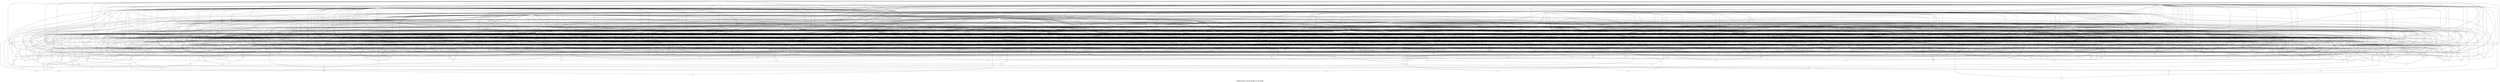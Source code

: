 /*****
Preferentially attached graph on 100 nodes
*****/

graph G {
  graph [splines=true overlap=false]
  node  [shape=ellipse, width=0.3, height=0.3]
  0 [label="17"];
  1 [label="64"];
  2 [label="84"];
  3 [label="89"];
  4 [label="58"];
  5 [label="33"];
  6 [label="76"];
  7 [label="57"];
  8 [label="44"];
  9 [label="48"];
  10 [label="52"];
  11 [label="18"];
  12 [label="42"];
  13 [label="10"];
  14 [label="11"];
  15 [label="10"];
  16 [label="47"];
  17 [label="28"];
  18 [label="14"];
  19 [label="6"];
  20 [label="14"];
  21 [label="10"];
  22 [label="13"];
  23 [label="22"];
  24 [label="20"];
  25 [label="50"];
  26 [label="62"];
  27 [label="33"];
  28 [label="2"];
  29 [label="14"];
  30 [label="6"];
  31 [label="16"];
  32 [label="5"];
  33 [label="5"];
  34 [label="15"];
  35 [label="6"];
  36 [label="15"];
  37 [label="6"];
  38 [label="20"];
  39 [label="21"];
  40 [label="18"];
  41 [label="22"];
  42 [label="5"];
  43 [label="10"];
  44 [label="8"];
  45 [label="5"];
  46 [label="11"];
  47 [label="27"];
  48 [label="15"];
  49 [label="9"];
  50 [label="6"];
  51 [label="6"];
  52 [label="8"];
  53 [label="6"];
  54 [label="27"];
  55 [label="10"];
  56 [label="9"];
  57 [label="11"];
  58 [label="4"];
  59 [label="8"];
  60 [label="10"];
  61 [label="10"];
  62 [label="8"];
  63 [label="7"];
  64 [label="13"];
  65 [label="12"];
  66 [label="19"];
  67 [label="25"];
  68 [label="12"];
  69 [label="14"];
  70 [label="7"];
  71 [label="7"];
  72 [label="10"];
  73 [label="17"];
  74 [label="6"];
  75 [label="13"];
  76 [label="9"];
  77 [label="11"];
  78 [label="3"];
  79 [label="16"];
  80 [label="7"];
  81 [label="15"];
  82 [label="4"];
  83 [label="22"];
  84 [label="10"];
  85 [label="2"];
  86 [label="6"];
  87 [label="5"];
  88 [label="21"];
  89 [label="9"];
  90 [label="7"];
  91 [label="15"];
  92 [label="12"];
  93 [label="6"];
  94 [label="20"];
  95 [label="14"];
  96 [label="17"];
  97 [label="25"];
  98 [label="3"];
  99 [label="9"];
  100 [label="8"];
  101 [label="5"];
  102 [label="10"];
  103 [label="23"];
  104 [label="9"];
  105 [label="8"];
  106 [label="16"];
  107 [label="8"];
  108 [label="9"];
  109 [label="7"];
  110 [label="11"];
  111 [label="2"];
  112 [label="6"];
  113 [label="3"];
  114 [label="4"];
  115 [label="15"];
  116 [label="2"];
  117 [label="3"];
  118 [label="8"];
  119 [label="6"];
  120 [label="8"];
  121 [label="5"];
  122 [label="8"];
  123 [label="4"];
  124 [label="8"];
  125 [label="9"];
  126 [label="9"];
  127 [label="18"];
  128 [label="2"];
  129 [label="8"];
  130 [label="4"];
  131 [label="2"];
  132 [label="8"];
  133 [label="6"];
  134 [label="10"];
  135 [label="5"];
  136 [label="9"];
  137 [label="9"];
  138 [label="2"];
  139 [label="13"];
  140 [label="3"];
  141 [label="20"];
  142 [label="5"];
  143 [label="10"];
  144 [label="3"];
  145 [label="16"];
  146 [label="6"];
  147 [label="4"];
  148 [label="6"];
  149 [label="3"];
  150 [label="3"];
  151 [label="13"];
  152 [label="7"];
  153 [label="13"];
  154 [label="3"];
  155 [label="16"];
  156 [label="2"];
  157 [label="5"];
  158 [label="2"];
  159 [label="2"];
  160 [label="5"];
  161 [label="4"];
  162 [label="2"];
  163 [label="5"];
  164 [label="5"];
  165 [label="5"];
  166 [label="2"];
  167 [label="6"];
  168 [label="3"];
  169 [label="10"];
  170 [label="18"];
  171 [label="5"];
  172 [label="7"];
  173 [label="5"];
  174 [label="10"];
  175 [label="3"];
  176 [label="7"];
  177 [label="3"];
  178 [label="5"];
  179 [label="7"];
  180 [label="4"];
  181 [label="4"];
  182 [label="3"];
  183 [label="9"];
  184 [label="2"];
  185 [label="2"];
  186 [label="4"];
  187 [label="13"];
  188 [label="3"];
  189 [label="6"];
  190 [label="4"];
  191 [label="6"];
  192 [label="4"];
  193 [label="5"];
  194 [label="8"];
  195 [label="8"];
  196 [label="19"];
  197 [label="4"];
  198 [label="3"];
  199 [label="10"];
  200 [label="5"];
  201 [label="2"];
  202 [label="4"];
  203 [label="4"];
  204 [label="7"];
  205 [label="2"];
  206 [label="4"];
  207 [label="4"];
  208 [label="3"];
  209 [label="4"];
  210 [label="4"];
  211 [label="5"];
  212 [label="8"];
  213 [label="6"];
  214 [label="7"];
  215 [label="3"];
  216 [label="6"];
  217 [label="9"];
  218 [label="6"];
  219 [label="7"];
  220 [label="13"];
  221 [label="7"];
  222 [label="8"];
  223 [label="6"];
  224 [label="8"];
  225 [label="3"];
  226 [label="2"];
  227 [label="3"];
  228 [label="21"];
  229 [label="6"];
  230 [label="10"];
  231 [label="9"];
  232 [label="3"];
  233 [label="4"];
  234 [label="3"];
  235 [label="9"];
  236 [label="2"];
  237 [label="4"];
  238 [label="18"];
  239 [label="5"];
  240 [label="17"];
  241 [label="2"];
  242 [label="14"];
  243 [label="3"];
  244 [label="5"];
  245 [label="2"];
  246 [label="3"];
  247 [label="4"];
  248 [label="2"];
  249 [label="5"];
  250 [label="9"];
  251 [label="2"];
  252 [label="2"];
  253 [label="2"];
  254 [label="6"];
  255 [label="11"];
  256 [label="4"];
  257 [label="3"];
  258 [label="9"];
  259 [label="3"];
  260 [label="3"];
  261 [label="2"];
  262 [label="6"];
  263 [label="11"];
  264 [label="2"];
  265 [label="10"];
  266 [label="4"];
  267 [label="7"];
  268 [label="6"];
  269 [label="2"];
  270 [label="10"];
  271 [label="3"];
  272 [label="4"];
  273 [label="7"];
  274 [label="7"];
  275 [label="5"];
  276 [label="2"];
  277 [label="7"];
  278 [label="4"];
  279 [label="6"];
  280 [label="3"];
  281 [label="2"];
  282 [label="4"];
  283 [label="4"];
  284 [label="4"];
  285 [label="8"];
  286 [label="5"];
  287 [label="4"];
  288 [label="5"];
  289 [label="5"];
  290 [label="6"];
  291 [label="7"];
  292 [label="5"];
  293 [label="5"];
  294 [label="10"];
  295 [label="5"];
  296 [label="10"];
  297 [label="4"];
  298 [label="2"];
  299 [label="3"];
  300 [label="6"];
  301 [label="4"];
  302 [label="3"];
  303 [label="6"];
  304 [label="6"];
  305 [label="3"];
  306 [label="2"];
  307 [label="15"];
  308 [label="8"];
  309 [label="4"];
  310 [label="6"];
  311 [label="2"];
  312 [label="4"];
  313 [label="5"];
  314 [label="3"];
  315 [label="8"];
  316 [label="3"];
  317 [label="5"];
  318 [label="5"];
  319 [label="6"];
  320 [label="3"];
  321 [label="15"];
  322 [label="5"];
  323 [label="6"];
  324 [label="2"];
  325 [label="4"];
  326 [label="4"];
  327 [label="2"];
  328 [label="4"];
  329 [label="6"];
  330 [label="3"];
  331 [label="4"];
  332 [label="3"];
  333 [label="4"];
  334 [label="4"];
  335 [label="3"];
  336 [label="4"];
  337 [label="5"];
  338 [label="7"];
  339 [label="8"];
  340 [label="2"];
  341 [label="3"];
  342 [label="3"];
  343 [label="6"];
  344 [label="4"];
  345 [label="3"];
  346 [label="6"];
  347 [label="6"];
  348 [label="3"];
  349 [label="4"];
  350 [label="7"];
  351 [label="3"];
  352 [label="3"];
  353 [label="2"];
  354 [label="3"];
  355 [label="3"];
  356 [label="8"];
  357 [label="3"];
  358 [label="2"];
  359 [label="5"];
  360 [label="2"];
  361 [label="21"];
  362 [label="2"];
  363 [label="6"];
  364 [label="7"];
  365 [label="4"];
  366 [label="4"];
  367 [label="5"];
  368 [label="2"];
  369 [label="3"];
  370 [label="7"];
  371 [label="3"];
  372 [label="2"];
  373 [label="9"];
  374 [label="2"];
  375 [label="6"];
  376 [label="2"];
  377 [label="2"];
  378 [label="16"];
  379 [label="5"];
  380 [label="5"];
  381 [label="3"];
  382 [label="4"];
  383 [label="8"];
  384 [label="3"];
  385 [label="9"];
  386 [label="2"];
  387 [label="3"];
  388 [label="4"];
  389 [label="2"];
  390 [label="2"];
  391 [label="5"];
  392 [label="6"];
  393 [label="4"];
  394 [label="2"];
  395 [label="4"];
  396 [label="7"];
  397 [label="4"];
  398 [label="6"];
  399 [label="7"];
  400 [label="4"];
  401 [label="20"];
  402 [label="2"];
  403 [label="3"];
  404 [label="11"];
  405 [label="4"];
  406 [label="4"];
  407 [label="7"];
  408 [label="3"];
  409 [label="3"];
  410 [label="2"];
  411 [label="8"];
  412 [label="6"];
  413 [label="3"];
  414 [label="6"];
  415 [label="3"];
  416 [label="4"];
  417 [label="3"];
  418 [label="5"];
  419 [label="4"];
  420 [label="7"];
  421 [label="2"];
  422 [label="4"];
  423 [label="3"];
  424 [label="3"];
  425 [label="8"];
  426 [label="3"];
  427 [label="5"];
  428 [label="4"];
  429 [label="4"];
  430 [label="2"];
  431 [label="4"];
  432 [label="6"];
  433 [label="5"];
  434 [label="2"];
  435 [label="3"];
  436 [label="3"];
  437 [label="7"];
  438 [label="3"];
  439 [label="3"];
  440 [label="12"];
  441 [label="5"];
  442 [label="2"];
  443 [label="5"];
  444 [label="4"];
  445 [label="4"];
  446 [label="2"];
  447 [label="3"];
  448 [label="4"];
  449 [label="8"];
  450 [label="4"];
  451 [label="4"];
  452 [label="4"];
  453 [label="5"];
  454 [label="4"];
  455 [label="4"];
  456 [label="4"];
  457 [label="8"];
  458 [label="2"];
  459 [label="10"];
  460 [label="5"];
  461 [label="3"];
  462 [label="2"];
  463 [label="4"];
  464 [label="7"];
  465 [label="3"];
  466 [label="2"];
  467 [label="5"];
  468 [label="2"];
  469 [label="5"];
  470 [label="3"];
  471 [label="8"];
  472 [label="2"];
  473 [label="3"];
  474 [label="3"];
  475 [label="6"];
  476 [label="6"];
  477 [label="6"];
  478 [label="7"];
  479 [label="4"];
  480 [label="3"];
  481 [label="4"];
  482 [label="3"];
  483 [label="5"];
  484 [label="3"];
  485 [label="7"];
  486 [label="3"];
  487 [label="3"];
  488 [label="6"];
  489 [label="5"];
  490 [label="3"];
  491 [label="4"];
  492 [label="9"];
  493 [label="3"];
  494 [label="2"];
  495 [label="4"];
  496 [label="3"];
  497 [label="3"];
  498 [label="5"];
  499 [label="3"];
  500 [label="8"];
  501 [label="3"];
  502 [label="3"];
  503 [label="5"];
  504 [label="4"];
  505 [label="4"];
  506 [label="2"];
  507 [label="3"];
  508 [label="4"];
  509 [label="3"];
  510 [label="6"];
  511 [label="6"];
  512 [label="6"];
  513 [label="3"];
  514 [label="2"];
  515 [label="5"];
  516 [label="3"];
  517 [label="3"];
  518 [label="2"];
  519 [label="2"];
  520 [label="4"];
  521 [label="7"];
  522 [label="5"];
  523 [label="3"];
  524 [label="4"];
  525 [label="2"];
  526 [label="5"];
  527 [label="5"];
  528 [label="5"];
  529 [label="4"];
  530 [label="6"];
  531 [label="2"];
  532 [label="3"];
  533 [label="2"];
  534 [label="3"];
  535 [label="6"];
  536 [label="2"];
  537 [label="5"];
  538 [label="2"];
  539 [label="4"];
  540 [label="5"];
  541 [label="6"];
  542 [label="7"];
  543 [label="3"];
  544 [label="4"];
  545 [label="8"];
  546 [label="4"];
  547 [label="2"];
  548 [label="5"];
  549 [label="5"];
  550 [label="2"];
  551 [label="3"];
  552 [label="2"];
  553 [label="2"];
  554 [label="6"];
  555 [label="5"];
  556 [label="9"];
  557 [label="5"];
  558 [label="4"];
  559 [label="7"];
  560 [label="2"];
  561 [label="3"];
  562 [label="7"];
  563 [label="3"];
  564 [label="2"];
  565 [label="2"];
  566 [label="2"];
  567 [label="5"];
  568 [label="4"];
  569 [label="2"];
  570 [label="2"];
  571 [label="2"];
  572 [label="2"];
  573 [label="5"];
  574 [label="2"];
  575 [label="2"];
  576 [label="2"];
  577 [label="2"];
  578 [label="2"];
  579 [label="3"];
  580 [label="10"];
  581 [label="3"];
  582 [label="3"];
  583 [label="4"];
  584 [label="2"];
  585 [label="3"];
  586 [label="2"];
  587 [label="4"];
  588 [label="5"];
  589 [label="4"];
  590 [label="6"];
  591 [label="3"];
  592 [label="2"];
  593 [label="4"];
  594 [label="4"];
  595 [label="3"];
  596 [label="3"];
  597 [label="2"];
  598 [label="4"];
  599 [label="3"];
  600 [label="6"];
  601 [label="2"];
  602 [label="2"];
  603 [label="5"];
  604 [label="5"];
  605 [label="2"];
  606 [label="9"];
  607 [label="3"];
  608 [label="2"];
  609 [label="4"];
  610 [label="2"];
  611 [label="3"];
  612 [label="5"];
  613 [label="3"];
  614 [label="2"];
  615 [label="2"];
  616 [label="2"];
  617 [label="2"];
  618 [label="2"];
  619 [label="3"];
  620 [label="5"];
  621 [label="4"];
  622 [label="5"];
  623 [label="4"];
  624 [label="3"];
  625 [label="4"];
  626 [label="4"];
  627 [label="6"];
  628 [label="2"];
  629 [label="2"];
  630 [label="6"];
  631 [label="4"];
  632 [label="2"];
  633 [label="2"];
  634 [label="3"];
  635 [label="4"];
  636 [label="9"];
  637 [label="2"];
  638 [label="2"];
  639 [label="4"];
  640 [label="2"];
  641 [label="2"];
  642 [label="4"];
  643 [label="5"];
  644 [label="6"];
  645 [label="4"];
  646 [label="2"];
  647 [label="2"];
  648 [label="4"];
  649 [label="2"];
  650 [label="4"];
  651 [label="4"];
  652 [label="4"];
  653 [label="4"];
  654 [label="2"];
  655 [label="3"];
  656 [label="4"];
  657 [label="3"];
  658 [label="2"];
  659 [label="2"];
  660 [label="3"];
  661 [label="3"];
  662 [label="2"];
  663 [label="4"];
  664 [label="5"];
  665 [label="2"];
  666 [label="2"];
  667 [label="5"];
  668 [label="3"];
  669 [label="3"];
  670 [label="4"];
  671 [label="4"];
  672 [label="5"];
  673 [label="2"];
  674 [label="2"];
  675 [label="5"];
  676 [label="2"];
  677 [label="4"];
  678 [label="3"];
  679 [label="2"];
  680 [label="2"];
  681 [label="2"];
  682 [label="2"];
  683 [label="2"];
  684 [label="6"];
  685 [label="2"];
  686 [label="4"];
  687 [label="3"];
  688 [label="4"];
  689 [label="3"];
  690 [label="2"];
  691 [label="2"];
  692 [label="2"];
  693 [label="2"];
  694 [label="5"];
  695 [label="4"];
  696 [label="2"];
  697 [label="2"];
  698 [label="3"];
  699 [label="4"];
  700 [label="2"];
  701 [label="2"];
  702 [label="4"];
  703 [label="2"];
  704 [label="2"];
  705 [label="2"];
  706 [label="2"];
  707 [label="2"];
  708 [label="3"];
  709 [label="4"];
  710 [label="4"];
  711 [label="5"];
  712 [label="3"];
  713 [label="4"];
  714 [label="3"];
  715 [label="4"];
  716 [label="2"];
  717 [label="4"];
  718 [label="8"];
  719 [label="3"];
  720 [label="3"];
  721 [label="3"];
  722 [label="2"];
  723 [label="4"];
  724 [label="5"];
  725 [label="4"];
  726 [label="2"];
  727 [label="4"];
  728 [label="2"];
  729 [label="3"];
  730 [label="2"];
  731 [label="2"];
  732 [label="2"];
  733 [label="2"];
  734 [label="2"];
  735 [label="2"];
  736 [label="3"];
  737 [label="4"];
  738 [label="2"];
  739 [label="7"];
  740 [label="2"];
  741 [label="5"];
  742 [label="2"];
  743 [label="3"];
  744 [label="3"];
  745 [label="4"];
  746 [label="2"];
  747 [label="3"];
  748 [label="2"];
  749 [label="4"];
  750 [label="3"];
  751 [label="2"];
  752 [label="3"];
  753 [label="2"];
  754 [label="2"];
  755 [label="4"];
  756 [label="2"];
  757 [label="2"];
  758 [label="3"];
  759 [label="2"];
  760 [label="4"];
  761 [label="2"];
  762 [label="3"];
  763 [label="2"];
  764 [label="2"];
  765 [label="7"];
  766 [label="6"];
  767 [label="6"];
  768 [label="7"];
  769 [label="3"];
  770 [label="2"];
  771 [label="2"];
  772 [label="2"];
  773 [label="5"];
  774 [label="2"];
  775 [label="3"];
  776 [label="3"];
  777 [label="2"];
  778 [label="5"];
  779 [label="2"];
  780 [label="4"];
  781 [label="10"];
  782 [label="4"];
  783 [label="2"];
  784 [label="2"];
  785 [label="2"];
  786 [label="2"];
  787 [label="2"];
  788 [label="3"];
  789 [label="2"];
  790 [label="2"];
  791 [label="2"];
  792 [label="2"];
  793 [label="3"];
  794 [label="7"];
  795 [label="2"];
  796 [label="4"];
  797 [label="4"];
  798 [label="5"];
  799 [label="4"];
  800 [label="3"];
  801 [label="3"];
  802 [label="2"];
  803 [label="3"];
  804 [label="2"];
  805 [label="5"];
  806 [label="3"];
  807 [label="5"];
  808 [label="2"];
  809 [label="5"];
  810 [label="3"];
  811 [label="3"];
  812 [label="2"];
  813 [label="2"];
  814 [label="6"];
  815 [label="3"];
  816 [label="5"];
  817 [label="6"];
  818 [label="7"];
  819 [label="7"];
  820 [label="3"];
  821 [label="2"];
  822 [label="2"];
  823 [label="3"];
  824 [label="2"];
  825 [label="3"];
  826 [label="5"];
  827 [label="4"];
  828 [label="3"];
  829 [label="3"];
  830 [label="3"];
  831 [label="2"];
  832 [label="5"];
  833 [label="2"];
  834 [label="2"];
  835 [label="2"];
  836 [label="4"];
  837 [label="2"];
  838 [label="4"];
  839 [label="2"];
  840 [label="4"];
  841 [label="3"];
  842 [label="5"];
  843 [label="3"];
  844 [label="3"];
  845 [label="4"];
  846 [label="5"];
  847 [label="6"];
  848 [label="3"];
  849 [label="3"];
  850 [label="3"];
  851 [label="4"];
  852 [label="3"];
  853 [label="2"];
  854 [label="4"];
  855 [label="3"];
  856 [label="7"];
  857 [label="3"];
  858 [label="3"];
  859 [label="2"];
  860 [label="2"];
  861 [label="2"];
  862 [label="2"];
  863 [label="2"];
  864 [label="2"];
  865 [label="2"];
  866 [label="3"];
  867 [label="2"];
  868 [label="3"];
  869 [label="3"];
  870 [label="3"];
  871 [label="2"];
  872 [label="3"];
  873 [label="3"];
  874 [label="3"];
  875 [label="2"];
  876 [label="2"];
  877 [label="4"];
  878 [label="2"];
  879 [label="2"];
  880 [label="4"];
  881 [label="4"];
  882 [label="3"];
  883 [label="2"];
  884 [label="4"];
  885 [label="3"];
  886 [label="3"];
  887 [label="3"];
  888 [label="3"];
  889 [label="3"];
  890 [label="3"];
  891 [label="3"];
  892 [label="2"];
  893 [label="4"];
  894 [label="2"];
  895 [label="4"];
  896 [label="5"];
  897 [label="2"];
  898 [label="2"];
  899 [label="2"];
  900 [label="2"];
  901 [label="3"];
  902 [label="2"];
  903 [label="3"];
  904 [label="2"];
  905 [label="6"];
  906 [label="3"];
  907 [label="3"];
  908 [label="4"];
  909 [label="3"];
  910 [label="5"];
  911 [label="2"];
  912 [label="6"];
  913 [label="3"];
  914 [label="2"];
  915 [label="3"];
  916 [label="3"];
  917 [label="2"];
  918 [label="2"];
  919 [label="4"];
  920 [label="5"];
  921 [label="2"];
  922 [label="2"];
  923 [label="2"];
  924 [label="2"];
  925 [label="3"];
  926 [label="4"];
  927 [label="2"];
  928 [label="3"];
  929 [label="2"];
  930 [label="2"];
  931 [label="3"];
  932 [label="3"];
  933 [label="3"];
  934 [label="2"];
  935 [label="2"];
  936 [label="2"];
  937 [label="4"];
  938 [label="2"];
  939 [label="4"];
  940 [label="2"];
  941 [label="4"];
  942 [label="2"];
  943 [label="3"];
  944 [label="4"];
  945 [label="2"];
  946 [label="3"];
  947 [label="2"];
  948 [label="4"];
  949 [label="2"];
  950 [label="3"];
  951 [label="4"];
  952 [label="3"];
  953 [label="2"];
  954 [label="3"];
  955 [label="3"];
  956 [label="4"];
  957 [label="2"];
  958 [label="2"];
  959 [label="3"];
  960 [label="2"];
  961 [label="2"];
  962 [label="3"];
  963 [label="2"];
  964 [label="2"];
  965 [label="2"];
  966 [label="6"];
  967 [label="2"];
  968 [label="2"];
  969 [label="2"];
  970 [label="2"];
  971 [label="3"];
  972 [label="4"];
  973 [label="3"];
  974 [label="3"];
  975 [label="3"];
  976 [label="2"];
  977 [label="3"];
  978 [label="2"];
  979 [label="5"];
  980 [label="4"];
  981 [label="2"];
  982 [label="3"];
  983 [label="3"];
  984 [label="2"];
  985 [label="4"];
  986 [label="2"];
  987 [label="3"];
  988 [label="2"];
  989 [label="2"];
  990 [label="5"];
  991 [label="2"];
  992 [label="2"];
  993 [label="4"];
  994 [label="3"];
  995 [label="2"];
  996 [label="2"];
  997 [label="2"];
  998 [label="3"];
  999 [label="3"];
  1000 [label="2"];
  1001 [label="3"];
  1002 [label="2"];
  1003 [label="4"];
  1004 [label="3"];
  1005 [label="2"];
  1006 [label="2"];
  1007 [label="3"];
  1008 [label="3"];
  1009 [label="2"];
  1010 [label="3"];
  1011 [label="2"];
  1012 [label="3"];
  1013 [label="2"];
  1014 [label="3"];
  1015 [label="2"];
  1016 [label="3"];
  1017 [label="4"];
  1018 [label="3"];
  1019 [label="2"];
  1020 [label="2"];
  1021 [label="2"];
  1022 [label="2"];
  1023 [label="2"];
  1024 [label="2"];
  1025 [label="2"];
  1026 [label="2"];
  1027 [label="2"];
  1028 [label="3"];
  1029 [label="3"];
  1030 [label="3"];
  1031 [label="2"];
  1032 [label="2"];
  1033 [label="3"];
  1034 [label="5"];
  1035 [label="2"];
  1036 [label="2"];
  1037 [label="3"];
  1038 [label="3"];
  1039 [label="3"];
  1040 [label="3"];
  1041 [label="2"];
  1042 [label="3"];
  1043 [label="2"];
  1044 [label="5"];
  1045 [label="2"];
  1046 [label="2"];
  1047 [label="2"];
  1048 [label="2"];
  1049 [label="2"];
  1050 [label="4"];
  1051 [label="2"];
  1052 [label="5"];
  1053 [label="2"];
  1054 [label="2"];
  1055 [label="2"];
  1056 [label="5"];
  1057 [label="3"];
  1058 [label="3"];
  1059 [label="3"];
  1060 [label="3"];
  1061 [label="2"];
  1062 [label="5"];
  1063 [label="4"];
  1064 [label="2"];
  1065 [label="2"];
  1066 [label="2"];
  1067 [label="4"];
  1068 [label="2"];
  1069 [label="2"];
  1070 [label="3"];
  1071 [label="2"];
  1072 [label="2"];
  1073 [label="2"];
  1074 [label="2"];
  1075 [label="3"];
  1076 [label="2"];
  1077 [label="2"];
  1078 [label="2"];
  1079 [label="2"];
  1080 [label="5"];
  1081 [label="3"];
  1082 [label="3"];
  1083 [label="3"];
  1084 [label="4"];
  1085 [label="2"];
  1086 [label="3"];
  1087 [label="2"];
  1088 [label="2"];
  1089 [label="3"];
  1090 [label="2"];
  1091 [label="2"];
  1092 [label="4"];
  1093 [label="6"];
  1094 [label="3"];
  1095 [label="2"];
  1096 [label="3"];
  1097 [label="4"];
  1098 [label="2"];
  1099 [label="2"];
  1100 [label="3"];
  1101 [label="3"];
  1102 [label="2"];
  1103 [label="2"];
  1104 [label="3"];
  1105 [label="5"];
  1106 [label="2"];
  1107 [label="7"];
  1108 [label="2"];
  1109 [label="2"];
  1110 [label="2"];
  1111 [label="4"];
  1112 [label="3"];
  1113 [label="2"];
  1114 [label="3"];
  1115 [label="3"];
  1116 [label="2"];
  1117 [label="2"];
  1118 [label="2"];
  1119 [label="2"];
  1120 [label="2"];
  1121 [label="2"];
  1122 [label="4"];
  1123 [label="2"];
  1124 [label="2"];
  1125 [label="4"];
  1126 [label="2"];
  1127 [label="4"];
  1128 [label="2"];
  1129 [label="3"];
  1130 [label="2"];
  1131 [label="2"];
  1132 [label="3"];
  1133 [label="4"];
  1134 [label="2"];
  1135 [label="3"];
  1136 [label="3"];
  1137 [label="3"];
  1138 [label="2"];
  1139 [label="3"];
  1140 [label="2"];
  1141 [label="2"];
  1142 [label="3"];
  1143 [label="4"];
  1144 [label="2"];
  1145 [label="2"];
  1146 [label="2"];
  1147 [label="2"];
  1148 [label="2"];
  1149 [label="2"];
  1150 [label="2"];
  1151 [label="2"];
  1152 [label="2"];
  1153 [label="5"];
  1154 [label="3"];
  1155 [label="2"];
  1156 [label="2"];
  1157 [label="2"];
  1158 [label="2"];
  1159 [label="5"];
  1160 [label="2"];
  1161 [label="2"];
  1162 [label="2"];
  1163 [label="3"];
  1164 [label="3"];
  1165 [label="4"];
  1166 [label="2"];
  1167 [label="2"];
  1168 [label="2"];
  1169 [label="2"];
  1170 [label="2"];
  1171 [label="4"];
  1172 [label="2"];
  1173 [label="2"];
  1174 [label="3"];
  1175 [label="2"];
  1176 [label="2"];
  1177 [label="3"];
  1178 [label="3"];
  1179 [label="2"];
  1180 [label="2"];
  1181 [label="2"];
  1182 [label="3"];
  1183 [label="4"];
  1184 [label="2"];
  1185 [label="2"];
  1186 [label="5"];
  1187 [label="2"];
  1188 [label="2"];
  1189 [label="3"];
  1190 [label="2"];
  1191 [label="2"];
  1192 [label="2"];
  1193 [label="2"];
  1194 [label="2"];
  1195 [label="3"];
  1196 [label="2"];
  1197 [label="3"];
  1198 [label="2"];
  1199 [label="2"];
  1200 [label="2"];
  1201 [label="2"];
  1202 [label="2"];
  1203 [label="2"];
  1204 [label="2"];
  1205 [label="2"];
  1206 [label="2"];
  1207 [label="4"];
  1208 [label="3"];
  1209 [label="2"];
  1210 [label="2"];
  1211 [label="2"];
  1212 [label="2"];
  1213 [label="3"];
  1214 [label="2"];
  1215 [label="2"];
  1216 [label="2"];
  1217 [label="2"];
  1218 [label="5"];
  1219 [label="3"];
  1220 [label="3"];
  1221 [label="3"];
  1222 [label="2"];
  1223 [label="4"];
  1224 [label="2"];
  1225 [label="2"];
  1226 [label="2"];
  1227 [label="3"];
  1228 [label="3"];
  1229 [label="2"];
  1230 [label="2"];
  1231 [label="2"];
  1232 [label="3"];
  1233 [label="3"];
  1234 [label="2"];
  1235 [label="3"];
  1236 [label="2"];
  1237 [label="2"];
  1238 [label="4"];
  1239 [label="3"];
  1240 [label="2"];
  1241 [label="2"];
  1242 [label="2"];
  1243 [label="3"];
  1244 [label="2"];
  1245 [label="2"];
  1246 [label="2"];
  1247 [label="2"];
  1248 [label="2"];
  1249 [label="3"];
  1250 [label="2"];
  1251 [label="2"];
  1252 [label="2"];
  1253 [label="2"];
  1254 [label="2"];
  1255 [label="3"];
  1256 [label="2"];
  1257 [label="2"];
  1258 [label="3"];
  1259 [label="3"];
  1260 [label="2"];
  1261 [label="2"];
  1262 [label="2"];
  1263 [label="3"];
  1264 [label="3"];
  1265 [label="3"];
  1266 [label="2"];
  1267 [label="2"];
  1268 [label="3"];
  1269 [label="3"];
  1270 [label="2"];
  1271 [label="2"];
  1272 [label="2"];
  1273 [label="3"];
  1274 [label="2"];
  1275 [label="3"];
  1276 [label="3"];
  1277 [label="2"];
  1278 [label="7"];
  1279 [label="3"];
  1280 [label="3"];
  1281 [label="2"];
  1282 [label="2"];
  1283 [label="2"];
  1284 [label="4"];
  1285 [label="3"];
  1286 [label="2"];
  1287 [label="3"];
  1288 [label="4"];
  1289 [label="2"];
  1290 [label="2"];
  1291 [label="4"];
  1292 [label="4"];
  1293 [label="3"];
  1294 [label="4"];
  1295 [label="2"];
  1296 [label="2"];
  1297 [label="2"];
  1298 [label="2"];
  1299 [label="2"];
  1300 [label="2"];
  1301 [label="4"];
  1302 [label="2"];
  1303 [label="2"];
  1304 [label="2"];
  1305 [label="2"];
  1306 [label="2"];
  1307 [label="3"];
  1308 [label="2"];
  1309 [label="3"];
  1310 [label="7"];
  1311 [label="2"];
  1312 [label="2"];
  1313 [label="2"];
  1314 [label="2"];
  1315 [label="3"];
  1316 [label="2"];
  1317 [label="2"];
  1318 [label="5"];
  1319 [label="2"];
  1320 [label="4"];
  1321 [label="4"];
  1322 [label="5"];
  1323 [label="6"];
  1324 [label="3"];
  1325 [label="2"];
  1326 [label="3"];
  1327 [label="3"];
  1328 [label="2"];
  1329 [label="3"];
  1330 [label="3"];
  1331 [label="3"];
  1332 [label="2"];
  1333 [label="4"];
  1334 [label="2"];
  1335 [label="2"];
  1336 [label="2"];
  1337 [label="2"];
  1338 [label="6"];
  1339 [label="2"];
  1340 [label="2"];
  1341 [label="2"];
  1342 [label="3"];
  1343 [label="2"];
  1344 [label="2"];
  1345 [label="2"];
  1346 [label="2"];
  1347 [label="2"];
  1348 [label="3"];
  1349 [label="2"];
  1350 [label="2"];
  1351 [label="3"];
  1352 [label="3"];
  1353 [label="2"];
  1354 [label="2"];
  1355 [label="2"];
  1356 [label="2"];
  1357 [label="2"];
  1358 [label="2"];
  1359 [label="2"];
  1360 [label="4"];
  1361 [label="2"];
  1362 [label="3"];
  1363 [label="2"];
  1364 [label="2"];
  1365 [label="2"];
  1366 [label="2"];
  1367 [label="4"];
  1368 [label="2"];
  1369 [label="2"];
  1370 [label="2"];
  1371 [label="2"];
  1372 [label="3"];
  1373 [label="2"];
  1374 [label="2"];
  1375 [label="3"];
  1376 [label="2"];
  1377 [label="2"];
  1378 [label="2"];
  1379 [label="2"];
  1380 [label="2"];
  1381 [label="2"];
  1382 [label="2"];
  1383 [label="2"];
  1384 [label="3"];
  1385 [label="2"];
  1386 [label="2"];
  1387 [label="2"];
  1388 [label="2"];
  1389 [label="2"];
  1390 [label="2"];
  1391 [label="2"];
  1392 [label="4"];
  1393 [label="2"];
  1394 [label="2"];
  1395 [label="2"];
  1396 [label="3"];
  1397 [label="2"];
  1398 [label="2"];
  1399 [label="3"];
  1400 [label="2"];
  1401 [label="3"];
  1402 [label="3"];
  1403 [label="2"];
  1404 [label="3"];
  1405 [label="2"];
  1406 [label="3"];
  1407 [label="2"];
  1408 [label="2"];
  1409 [label="2"];
  1410 [label="2"];
  1411 [label="3"];
  1412 [label="2"];
  1413 [label="2"];
  1414 [label="3"];
  1415 [label="2"];
  1416 [label="2"];
  1417 [label="2"];
  1418 [label="2"];
  1419 [label="3"];
  1420 [label="2"];
  1421 [label="2"];
  1422 [label="2"];
  1423 [label="2"];
  1424 [label="4"];
  1425 [label="2"];
  1426 [label="2"];
  1427 [label="3"];
  1428 [label="4"];
  1429 [label="2"];
  1430 [label="3"];
  1431 [label="4"];
  1432 [label="2"];
  1433 [label="2"];
  1434 [label="2"];
  1435 [label="3"];
  1436 [label="3"];
  1437 [label="2"];
  1438 [label="2"];
  1439 [label="5"];
  1440 [label="2"];
  1441 [label="2"];
  1442 [label="2"];
  1443 [label="3"];
  1444 [label="2"];
  1445 [label="3"];
  1446 [label="2"];
  1447 [label="2"];
  1448 [label="3"];
  1449 [label="3"];
  1450 [label="2"];
  1451 [label="2"];
  1452 [label="2"];
  1453 [label="2"];
  1454 [label="2"];
  1455 [label="3"];
  1456 [label="2"];
  1457 [label="2"];
  1458 [label="2"];
  1459 [label="2"];
  1460 [label="2"];
  1461 [label="2"];
  1462 [label="3"];
  1463 [label="2"];
  1464 [label="2"];
  1465 [label="2"];
  1466 [label="2"];
  1467 [label="2"];
  1468 [label="3"];
  1469 [label="3"];
  1470 [label="2"];
  1471 [label="2"];
  1472 [label="2"];
  1473 [label="2"];
  1474 [label="2"];
  1475 [label="2"];
  1476 [label="2"];
  1477 [label="2"];
  1478 [label="4"];
  1479 [label="3"];
  1480 [label="3"];
  1481 [label="3"];
  1482 [label="2"];
  1483 [label="3"];
  1484 [label="2"];
  1485 [label="2"];
  1486 [label="2"];
  1487 [label="2"];
  1488 [label="2"];
  1489 [label="2"];
  1490 [label="2"];
  1491 [label="2"];
  1492 [label="4"];
  1493 [label="3"];
  1494 [label="2"];
  1495 [label="3"];
  1496 [label="3"];
  1497 [label="3"];
  1498 [label="2"];
  1499 [label="2"];
  1500 [label="2"];
  1501 [label="2"];
  1502 [label="2"];
  1503 [label="2"];
  1504 [label="2"];
  1505 [label="2"];
  1506 [label="2"];
  1507 [label="3"];
  1508 [label="4"];
  1509 [label="3"];
  1510 [label="2"];
  1511 [label="2"];
  1512 [label="2"];
  1513 [label="2"];
  1514 [label="2"];
  1515 [label="2"];
  1516 [label="2"];
  1517 [label="3"];
  1518 [label="3"];
  1519 [label="2"];
  1520 [label="3"];
  1521 [label="2"];
  1522 [label="2"];
  1523 [label="2"];
  1524 [label="3"];
  1525 [label="3"];
  1526 [label="3"];
  1527 [label="3"];
  1528 [label="2"];
  1529 [label="2"];
  1530 [label="3"];
  1531 [label="2"];
  1532 [label="2"];
  1533 [label="2"];
  1534 [label="2"];
  1535 [label="2"];
  1536 [label="2"];
  1537 [label="2"];
  1538 [label="2"];
  1539 [label="2"];
  1540 [label="2"];
  1541 [label="2"];
  1542 [label="2"];
  1543 [label="2"];
  1544 [label="2"];
  1545 [label="2"];
  1546 [label="2"];
  1547 [label="2"];
  1548 [label="2"];
  1549 [label="2"];
  1550 [label="2"];
  1551 [label="3"];
  1552 [label="2"];
  1553 [label="3"];
  1554 [label="2"];
  1555 [label="2"];
  1556 [label="2"];
  1557 [label="2"];
  1558 [label="3"];
  1559 [label="2"];
  1560 [label="2"];
  1561 [label="2"];
  1562 [label="2"];
  1563 [label="2"];
  1564 [label="2"];
  1565 [label="2"];
  1566 [label="2"];
  1567 [label="3"];
  1568 [label="2"];
  1569 [label="2"];
  1570 [label="2"];
  1571 [label="2"];
  1572 [label="2"];
  1573 [label="3"];
  1574 [label="3"];
  1575 [label="4"];
  1576 [label="2"];
  1577 [label="2"];
  1578 [label="2"];
  1579 [label="2"];
  1580 [label="2"];
  1581 [label="2"];
  1582 [label="2"];
  1583 [label="2"];
  1584 [label="2"];
  1585 [label="3"];
  1586 [label="4"];
  1587 [label="3"];
  1588 [label="2"];
  1589 [label="2"];
  1590 [label="2"];
  1591 [label="3"];
  1592 [label="2"];
  1593 [label="2"];
  1594 [label="2"];
  1595 [label="3"];
  1596 [label="2"];
  1597 [label="2"];
  1598 [label="2"];
  1599 [label="2"];
  1600 [label="4"];
  1601 [label="2"];
  1602 [label="2"];
  1603 [label="2"];
  1604 [label="2"];
  1605 [label="2"];
  1606 [label="2"];
  1607 [label="3"];
  1608 [label="2"];
  1609 [label="3"];
  1610 [label="2"];
  1611 [label="2"];
  1612 [label="4"];
  1613 [label="2"];
  1614 [label="2"];
  1615 [label="2"];
  1616 [label="2"];
  1617 [label="2"];
  1618 [label="2"];
  1619 [label="2"];
  1620 [label="2"];
  1621 [label="2"];
  1622 [label="2"];
  1623 [label="2"];
  1624 [label="2"];
  1625 [label="2"];
  1626 [label="2"];
  1627 [label="2"];
  1628 [label="2"];
  1629 [label="2"];
  1630 [label="3"];
  1631 [label="2"];
  1632 [label="2"];
  1633 [label="3"];
  1634 [label="2"];
  1635 [label="2"];
  1636 [label="2"];
  1637 [label="2"];
  1638 [label="3"];
  1639 [label="2"];
  1640 [label="3"];
  1641 [label="2"];
  1642 [label="2"];
  1643 [label="3"];
  1644 [label="2"];
  1645 [label="2"];
  1646 [label="3"];
  1647 [label="2"];
  1648 [label="2"];
  1649 [label="2"];
  1650 [label="2"];
  1651 [label="2"];
  1652 [label="2"];
  1653 [label="2"];
  1654 [label="3"];
  1655 [label="2"];
  1656 [label="2"];
  1657 [label="2"];
  1658 [label="2"];
  1659 [label="2"];
  1660 [label="2"];
  1661 [label="3"];
  1662 [label="3"];
  1663 [label="2"];
  1664 [label="2"];
  1665 [label="2"];
  1666 [label="2"];
  1667 [label="2"];
  1668 [label="2"];
  1669 [label="2"];
  1670 [label="2"];
  1671 [label="2"];
  1672 [label="2"];
  1673 [label="2"];
  1674 [label="2"];
  1675 [label="2"];
  1676 [label="2"];
  1677 [label="2"];
  1678 [label="2"];
  1679 [label="2"];
  1680 [label="2"];
  1681 [label="2"];
  1682 [label="2"];
  1683 [label="2"];
  1684 [label="2"];
  1685 [label="2"];
  1686 [label="2"];
  1687 [label="2"];
  1688 [label="3"];
  1689 [label="2"];
  1690 [label="2"];
  1691 [label="2"];
  1692 [label="2"];
  1693 [label="2"];
  1694 [label="2"];
  1695 [label="4"];
  1696 [label="2"];
  1697 [label="3"];
  1698 [label="2"];
  1699 [label="2"];
  1700 [label="2"];
  1701 [label="2"];
  1702 [label="2"];
  1703 [label="2"];
  1704 [label="2"];
  1705 [label="3"];
  1706 [label="2"];
  1707 [label="2"];
  1708 [label="2"];
  1709 [label="2"];
  1710 [label="3"];
  1711 [label="2"];
  1712 [label="2"];
  1713 [label="2"];
  1714 [label="2"];
  1715 [label="2"];
  1716 [label="2"];
  1717 [label="2"];
  1718 [label="2"];
  1719 [label="3"];
  1720 [label="3"];
  1721 [label="2"];
  1722 [label="2"];
  1723 [label="2"];
  1724 [label="2"];
  1725 [label="2"];
  1726 [label="2"];
  1727 [label="2"];
  1728 [label="2"];
  1729 [label="2"];
  1730 [label="2"];
  1731 [label="2"];
  1732 [label="2"];
  1733 [label="3"];
  1734 [label="2"];
  1735 [label="2"];
  1736 [label="2"];
  1737 [label="2"];
  1738 [label="2"];
  1739 [label="2"];
  1740 [label="2"];
  1741 [label="2"];
  1742 [label="2"];
  1743 [label="2"];
  1744 [label="2"];
  1745 [label="2"];
  1746 [label="2"];
  1747 [label="3"];
  1748 [label="2"];
  1749 [label="2"];
  1750 [label="2"];
  1751 [label="3"];
  1752 [label="3"];
  1753 [label="2"];
  1754 [label="2"];
  1755 [label="2"];
  1756 [label="2"];
  1757 [label="2"];
  1758 [label="2"];
  1759 [label="2"];
  1760 [label="2"];
  1761 [label="3"];
  1762 [label="2"];
  1763 [label="2"];
  1764 [label="2"];
  1765 [label="2"];
  1766 [label="2"];
  1767 [label="2"];
  1768 [label="2"];
  1769 [label="2"];
  1770 [label="2"];
  1771 [label="2"];
  1772 [label="2"];
  1773 [label="2"];
  1774 [label="2"];
  1775 [label="2"];
  1776 [label="2"];
  1777 [label="2"];
  1778 [label="2"];
  1779 [label="2"];
  1780 [label="2"];
  1781 [label="2"];
  1782 [label="3"];
  1783 [label="2"];
  1784 [label="2"];
  1785 [label="2"];
  1786 [label="2"];
  1787 [label="2"];
  1788 [label="2"];
  1789 [label="2"];
  1790 [label="2"];
  1791 [label="2"];
  1792 [label="2"];
  1793 [label="2"];
  1794 [label="3"];
  1795 [label="2"];
  1796 [label="2"];
  1797 [label="2"];
  1798 [label="2"];
  1799 [label="2"];
  1800 [label="2"];
  1801 [label="2"];
  1802 [label="2"];
  1803 [label="2"];
  1804 [label="2"];
  1805 [label="2"];
  1806 [label="2"];
  1807 [label="2"];
  1808 [label="2"];
  1809 [label="2"];
  1810 [label="2"];
  1811 [label="2"];
  1812 [label="2"];
  1813 [label="2"];
  1814 [label="2"];
  1815 [label="2"];
  1816 [label="2"];
  1817 [label="2"];
  1818 [label="2"];
  1819 [label="2"];
  1820 [label="2"];
  1821 [label="2"];
  1822 [label="2"];
  1823 [label="2"];
  1824 [label="3"];
  1825 [label="2"];
  1826 [label="2"];
  1827 [label="2"];
  1828 [label="2"];
  1829 [label="2"];
  1830 [label="2"];
  1831 [label="2"];
  1832 [label="2"];
  1833 [label="2"];
  1834 [label="2"];
  1835 [label="2"];
  1836 [label="2"];
  1837 [label="2"];
  1838 [label="2"];
  1839 [label="2"];
  1840 [label="2"];
  1841 [label="2"];
  1842 [label="2"];
  1843 [label="2"];
  1844 [label="2"];
  1845 [label="3"];
  1846 [label="2"];
  1847 [label="2"];
  1848 [label="2"];
  1849 [label="2"];
  1850 [label="2"];
  1851 [label="2"];
  1852 [label="2"];
  1853 [label="3"];
  1854 [label="2"];
  1855 [label="2"];
  1856 [label="2"];
  1857 [label="2"];
  1858 [label="2"];
  1859 [label="2"];
  1860 [label="4"];
  1861 [label="3"];
  1862 [label="2"];
  1863 [label="2"];
  1864 [label="2"];
  1865 [label="2"];
  1866 [label="2"];
  1867 [label="2"];
  1868 [label="2"];
  1869 [label="2"];
  1870 [label="2"];
  1871 [label="2"];
  1872 [label="2"];
  1873 [label="2"];
  1874 [label="2"];
  1875 [label="3"];
  1876 [label="2"];
  1877 [label="2"];
  1878 [label="2"];
  1879 [label="2"];
  1880 [label="2"];
  1881 [label="2"];
  1882 [label="2"];
  1883 [label="2"];
  1884 [label="2"];
  1885 [label="2"];
  1886 [label="2"];
  1887 [label="2"];
  1888 [label="2"];
  1889 [label="2"];
  1890 [label="2"];
  1891 [label="2"];
  1892 [label="2"];
  1893 [label="2"];
  1894 [label="2"];
  1895 [label="2"];
  1896 [label="2"];
  1897 [label="2"];
  1898 [label="2"];
  1899 [label="2"];
  1900 [label="2"];
  1901 [label="2"];
  1902 [label="2"];
  1903 [label="2"];
  1904 [label="2"];
  1905 [label="2"];
  1906 [label="2"];
  1907 [label="2"];
  1908 [label="2"];
  1909 [label="2"];
  1910 [label="2"];
  1911 [label="2"];
  1912 [label="2"];
  1913 [label="2"];
  1914 [label="2"];
  1915 [label="2"];
  1916 [label="2"];
  1917 [label="2"];
  1918 [label="2"];
  1919 [label="2"];
  1920 [label="2"];
  1921 [label="2"];
  1922 [label="2"];
  1923 [label="2"];
  1924 [label="2"];
  1925 [label="2"];
  1926 [label="2"];
  1927 [label="2"];
  1928 [label="2"];
  1929 [label="2"];
  1930 [label="2"];
  1931 [label="2"];
  1932 [label="2"];
  1933 [label="2"];
  1934 [label="2"];
  1935 [label="2"];
  1936 [label="2"];
  1937 [label="2"];
  1938 [label="2"];
  1939 [label="2"];
  1940 [label="2"];
  1941 [label="2"];
  1942 [label="2"];
  1943 [label="2"];
  1944 [label="2"];
  1945 [label="3"];
  1946 [label="2"];
  1947 [label="2"];
  1948 [label="2"];
  1949 [label="2"];
  1950 [label="2"];
  1951 [label="2"];
  1952 [label="2"];
  1953 [label="2"];
  1954 [label="2"];
  1955 [label="2"];
  1956 [label="2"];
  1957 [label="2"];
  1958 [label="2"];
  1959 [label="2"];
  1960 [label="2"];
  1961 [label="2"];
  1962 [label="2"];
  1963 [label="2"];
  1964 [label="2"];
  1965 [label="2"];
  1966 [label="2"];
  1967 [label="2"];
  1968 [label="2"];
  1969 [label="2"];
  1970 [label="2"];
  1971 [label="2"];
  1972 [label="2"];
  1973 [label="2"];
  1974 [label="2"];
  1975 [label="2"];
  1976 [label="2"];
  1977 [label="2"];
  1978 [label="2"];
  1979 [label="2"];
  1980 [label="2"];
  1981 [label="2"];
  1982 [label="2"];
  1983 [label="2"];
  1984 [label="2"];
  1985 [label="2"];
  1986 [label="2"];
  1987 [label="2"];
  1988 [label="2"];
  1989 [label="2"];
  1990 [label="2"];
  1991 [label="2"];
  1992 [label="2"];
  1993 [label="2"];
  1994 [label="2"];
  1995 [label="2"];
  1996 [label="2"];
  1997 [label="2"];
  1998 [label="2"];
  1999 [label="2"];
  0 -- 1;
  0 -- 2;
  0 -- 36;
  0 -- 48;
  0 -- 126;
  0 -- 141;
  0 -- 240;
  0 -- 373;
  0 -- 498;
  0 -- 694;
  0 -- 839;
  0 -- 875;
  0 -- 922;
  0 -- 969;
  0 -- 1269;
  0 -- 1839;
  0 -- 1990;
  1 -- 2;
  1 -- 3;
  1 -- 5;
  1 -- 6;
  1 -- 10;
  1 -- 12;
  1 -- 36;
  1 -- 38;
  1 -- 39;
  1 -- 65;
  1 -- 75;
  1 -- 83;
  1 -- 91;
  1 -- 98;
  1 -- 102;
  1 -- 130;
  1 -- 135;
  1 -- 138;
  1 -- 202;
  1 -- 209;
  1 -- 245;
  1 -- 248;
  1 -- 255;
  1 -- 332;
  1 -- 336;
  1 -- 337;
  1 -- 342;
  1 -- 365;
  1 -- 387;
  1 -- 410;
  1 -- 431;
  1 -- 466;
  1 -- 489;
  1 -- 503;
  1 -- 594;
  1 -- 609;
  1 -- 625;
  1 -- 628;
  1 -- 632;
  1 -- 691;
  1 -- 790;
  1 -- 800;
  1 -- 808;
  1 -- 828;
  1 -- 879;
  1 -- 885;
  1 -- 992;
  1 -- 1081;
  1 -- 1098;
  1 -- 1133;
  1 -- 1177;
  1 -- 1286;
  1 -- 1296;
  1 -- 1314;
  1 -- 1343;
  1 -- 1420;
  1 -- 1464;
  1 -- 1491;
  1 -- 1524;
  1 -- 1608;
  1 -- 1883;
  1 -- 1885;
  1 -- 1887;
  2 -- 3;
  2 -- 4;
  2 -- 18;
  2 -- 19;
  2 -- 24;
  2 -- 39;
  2 -- 41;
  2 -- 45;
  2 -- 48;
  2 -- 53;
  2 -- 59;
  2 -- 64;
  2 -- 65;
  2 -- 92;
  2 -- 126;
  2 -- 131;
  2 -- 139;
  2 -- 142;
  2 -- 156;
  2 -- 157;
  2 -- 165;
  2 -- 179;
  2 -- 182;
  2 -- 196;
  2 -- 215;
  2 -- 219;
  2 -- 221;
  2 -- 243;
  2 -- 249;
  2 -- 284;
  2 -- 307;
  2 -- 335;
  2 -- 354;
  2 -- 361;
  2 -- 362;
  2 -- 395;
  2 -- 439;
  2 -- 483;
  2 -- 494;
  2 -- 513;
  2 -- 530;
  2 -- 537;
  2 -- 693;
  2 -- 711;
  2 -- 723;
  2 -- 739;
  2 -- 746;
  2 -- 772;
  2 -- 792;
  2 -- 809;
  2 -- 822;
  2 -- 833;
  2 -- 863;
  2 -- 915;
  2 -- 997;
  2 -- 1020;
  2 -- 1027;
  2 -- 1042;
  2 -- 1052;
  2 -- 1061;
  2 -- 1111;
  2 -- 1128;
  2 -- 1159;
  2 -- 1204;
  2 -- 1223;
  2 -- 1243;
  2 -- 1256;
  2 -- 1262;
  2 -- 1400;
  2 -- 1417;
  2 -- 1427;
  2 -- 1463;
  2 -- 1477;
  2 -- 1696;
  2 -- 1708;
  2 -- 1743;
  2 -- 1750;
  2 -- 1778;
  2 -- 1834;
  2 -- 1860;
  2 -- 1981;
  2 -- 1983;
  3 -- 4;
  3 -- 5;
  3 -- 7;
  3 -- 8;
  3 -- 10;
  3 -- 11;
  3 -- 16;
  3 -- 24;
  3 -- 26;
  3 -- 27;
  3 -- 33;
  3 -- 37;
  3 -- 59;
  3 -- 61;
  3 -- 66;
  3 -- 80;
  3 -- 83;
  3 -- 89;
  3 -- 95;
  3 -- 120;
  3 -- 139;
  3 -- 149;
  3 -- 153;
  3 -- 167;
  3 -- 203;
  3 -- 208;
  3 -- 212;
  3 -- 239;
  3 -- 241;
  3 -- 249;
  3 -- 271;
  3 -- 295;
  3 -- 304;
  3 -- 313;
  3 -- 317;
  3 -- 323;
  3 -- 345;
  3 -- 382;
  3 -- 388;
  3 -- 391;
  3 -- 398;
  3 -- 501;
  3 -- 506;
  3 -- 522;
  3 -- 544;
  3 -- 550;
  3 -- 582;
  3 -- 593;
  3 -- 602;
  3 -- 687;
  3 -- 689;
  3 -- 728;
  3 -- 757;
  3 -- 793;
  3 -- 868;
  3 -- 871;
  3 -- 926;
  3 -- 941;
  3 -- 949;
  3 -- 952;
  3 -- 962;
  3 -- 979;
  3 -- 1014;
  3 -- 1112;
  3 -- 1142;
  3 -- 1182;
  3 -- 1193;
  3 -- 1220;
  3 -- 1242;
  3 -- 1263;
  3 -- 1273;
  3 -- 1285;
  3 -- 1361;
  3 -- 1439;
  3 -- 1467;
  3 -- 1509;
  3 -- 1553;
  3 -- 1624;
  3 -- 1655;
  3 -- 1690;
  3 -- 1720;
  3 -- 1805;
  3 -- 1826;
  3 -- 1864;
  3 -- 1868;
  3 -- 1906;
  3 -- 1962;
  4 -- 6;
  4 -- 7;
  4 -- 14;
  4 -- 16;
  4 -- 49;
  4 -- 60;
  4 -- 62;
  4 -- 76;
  4 -- 77;
  4 -- 97;
  4 -- 183;
  4 -- 214;
  4 -- 236;
  4 -- 259;
  4 -- 290;
  4 -- 307;
  4 -- 308;
  4 -- 329;
  4 -- 339;
  4 -- 372;
  4 -- 393;
  4 -- 405;
  4 -- 406;
  4 -- 411;
  4 -- 419;
  4 -- 463;
  4 -- 467;
  4 -- 540;
  4 -- 542;
  4 -- 553;
  4 -- 556;
  4 -- 650;
  4 -- 733;
  4 -- 822;
  4 -- 918;
  4 -- 949;
  4 -- 959;
  4 -- 1005;
  4 -- 1012;
  4 -- 1043;
  4 -- 1085;
  4 -- 1174;
  4 -- 1179;
  4 -- 1198;
  4 -- 1293;
  4 -- 1382;
  4 -- 1411;
  4 -- 1418;
  4 -- 1534;
  4 -- 1670;
  4 -- 1695;
  4 -- 1703;
  4 -- 1742;
  4 -- 1814;
  4 -- 1825;
  4 -- 1867;
  5 -- 21;
  5 -- 25;
  5 -- 28;
  5 -- 33;
  5 -- 71;
  5 -- 74;
  5 -- 96;
  5 -- 103;
  5 -- 105;
  5 -- 184;
  5 -- 211;
  5 -- 303;
  5 -- 560;
  5 -- 591;
  5 -- 665;
  5 -- 669;
  5 -- 761;
  5 -- 797;
  5 -- 925;
  5 -- 1170;
  5 -- 1175;
  5 -- 1239;
  5 -- 1318;
  5 -- 1403;
  5 -- 1437;
  5 -- 1529;
  5 -- 1535;
  5 -- 1565;
  5 -- 1672;
  5 -- 1710;
  5 -- 1890;
  6 -- 9;
  6 -- 11;
  6 -- 15;
  6 -- 19;
  6 -- 20;
  6 -- 31;
  6 -- 34;
  6 -- 49;
  6 -- 53;
  6 -- 56;
  6 -- 57;
  6 -- 62;
  6 -- 63;
  6 -- 70;
  6 -- 86;
  6 -- 103;
  6 -- 107;
  6 -- 108;
  6 -- 121;
  6 -- 132;
  6 -- 147;
  6 -- 148;
  6 -- 181;
  6 -- 204;
  6 -- 214;
  6 -- 217;
  6 -- 225;
  6 -- 228;
  6 -- 238;
  6 -- 242;
  6 -- 270;
  6 -- 272;
  6 -- 290;
  6 -- 421;
  6 -- 452;
  6 -- 460;
  6 -- 533;
  6 -- 622;
  6 -- 643;
  6 -- 679;
  6 -- 708;
  6 -- 710;
  6 -- 847;
  6 -- 1029;
  6 -- 1050;
  6 -- 1060;
  6 -- 1166;
  6 -- 1169;
  6 -- 1187;
  6 -- 1269;
  6 -- 1278;
  6 -- 1282;
  6 -- 1300;
  6 -- 1331;
  6 -- 1335;
  6 -- 1356;
  6 -- 1385;
  6 -- 1401;
  6 -- 1441;
  6 -- 1442;
  6 -- 1445;
  6 -- 1480;
  6 -- 1510;
  6 -- 1572;
  6 -- 1577;
  6 -- 1695;
  6 -- 1715;
  6 -- 1735;
  6 -- 1769;
  6 -- 1784;
  6 -- 1792;
  6 -- 1802;
  6 -- 1936;
  6 -- 1987;
  7 -- 8;
  7 -- 14;
  7 -- 15;
  7 -- 17;
  7 -- 20;
  7 -- 31;
  7 -- 32;
  7 -- 47;
  7 -- 50;
  7 -- 51;
  7 -- 52;
  7 -- 61;
  7 -- 85;
  7 -- 89;
  7 -- 90;
  7 -- 91;
  7 -- 114;
  7 -- 137;
  7 -- 164;
  7 -- 205;
  7 -- 208;
  7 -- 252;
  7 -- 283;
  7 -- 309;
  7 -- 321;
  7 -- 326;
  7 -- 346;
  7 -- 443;
  7 -- 475;
  7 -- 510;
  7 -- 541;
  7 -- 543;
  7 -- 633;
  7 -- 681;
  7 -- 698;
  7 -- 725;
  7 -- 935;
  7 -- 942;
  7 -- 948;
  7 -- 1063;
  7 -- 1112;
  7 -- 1187;
  7 -- 1207;
  7 -- 1392;
  7 -- 1442;
  7 -- 1453;
  7 -- 1503;
  7 -- 1669;
  7 -- 1691;
  7 -- 1700;
  7 -- 1744;
  7 -- 1788;
  7 -- 1817;
  7 -- 1955;
  7 -- 1978;
  8 -- 9;
  8 -- 12;
  8 -- 13;
  8 -- 22;
  8 -- 29;
  8 -- 40;
  8 -- 45;
  8 -- 66;
  8 -- 99;
  8 -- 132;
  8 -- 154;
  8 -- 175;
  8 -- 177;
  8 -- 227;
  8 -- 228;
  8 -- 265;
  8 -- 333;
  8 -- 345;
  8 -- 359;
  8 -- 387;
  8 -- 394;
  8 -- 446;
  8 -- 496;
  8 -- 528;
  8 -- 558;
  8 -- 580;
  8 -- 605;
  8 -- 626;
  8 -- 668;
  8 -- 689;
  8 -- 759;
  8 -- 791;
  8 -- 864;
  8 -- 927;
  8 -- 1063;
  8 -- 1200;
  8 -- 1275;
  8 -- 1320;
  8 -- 1348;
  8 -- 1560;
  8 -- 1592;
  8 -- 1953;
  9 -- 22;
  9 -- 35;
  9 -- 44;
  9 -- 50;
  9 -- 111;
  9 -- 113;
  9 -- 152;
  9 -- 155;
  9 -- 161;
  9 -- 174;
  9 -- 238;
  9 -- 251;
  9 -- 258;
  9 -- 330;
  9 -- 371;
  9 -- 408;
  9 -- 420;
  9 -- 430;
  9 -- 494;
  9 -- 521;
  9 -- 522;
  9 -- 527;
  9 -- 630;
  9 -- 645;
  9 -- 652;
  9 -- 661;
  9 -- 677;
  9 -- 686;
  9 -- 842;
  9 -- 907;
  9 -- 939;
  9 -- 1116;
  9 -- 1128;
  9 -- 1134;
  9 -- 1147;
  9 -- 1405;
  9 -- 1448;
  9 -- 1476;
  9 -- 1719;
  9 -- 1728;
  9 -- 1741;
  9 -- 1748;
  9 -- 1784;
  9 -- 1787;
  9 -- 1837;
  9 -- 1951;
  10 -- 35;
  10 -- 54;
  10 -- 60;
  10 -- 64;
  10 -- 88;
  10 -- 97;
  10 -- 138;
  10 -- 144;
  10 -- 150;
  10 -- 160;
  10 -- 173;
  10 -- 217;
  10 -- 226;
  10 -- 272;
  10 -- 318;
  10 -- 327;
  10 -- 334;
  10 -- 386;
  10 -- 408;
  10 -- 429;
  10 -- 432;
  10 -- 456;
  10 -- 517;
  10 -- 549;
  10 -- 566;
  10 -- 568;
  10 -- 588;
  10 -- 623;
  10 -- 651;
  10 -- 655;
  10 -- 684;
  10 -- 736;
  10 -- 970;
  10 -- 1015;
  10 -- 1067;
  10 -- 1075;
  10 -- 1221;
  10 -- 1224;
  10 -- 1295;
  10 -- 1386;
  10 -- 1452;
  10 -- 1511;
  10 -- 1520;
  10 -- 1607;
  10 -- 1623;
  10 -- 1730;
  10 -- 1743;
  10 -- 1826;
  10 -- 1906;
  10 -- 1953;
  11 -- 17;
  11 -- 44;
  11 -- 67;
  11 -- 84;
  11 -- 133;
  11 -- 176;
  11 -- 434;
  11 -- 601;
  11 -- 685;
  11 -- 852;
  11 -- 1103;
  11 -- 1263;
  11 -- 1551;
  11 -- 1666;
  11 -- 1708;
  11 -- 1741;
  12 -- 13;
  12 -- 23;
  12 -- 54;
  12 -- 102;
  12 -- 189;
  12 -- 206;
  12 -- 210;
  12 -- 222;
  12 -- 234;
  12 -- 315;
  12 -- 343;
  12 -- 347;
  12 -- 352;
  12 -- 374;
  12 -- 414;
  12 -- 420;
  12 -- 445;
  12 -- 448;
  12 -- 524;
  12 -- 580;
  12 -- 585;
  12 -- 662;
  12 -- 709;
  12 -- 784;
  12 -- 816;
  12 -- 940;
  12 -- 955;
  12 -- 964;
  12 -- 981;
  12 -- 1163;
  12 -- 1233;
  12 -- 1240;
  12 -- 1307;
  12 -- 1334;
  12 -- 1358;
  12 -- 1486;
  12 -- 1588;
  12 -- 1772;
  12 -- 1862;
  12 -- 1931;
  13 -- 34;
  13 -- 46;
  13 -- 233;
  13 -- 339;
  13 -- 1089;
  13 -- 1267;
  13 -- 1470;
  13 -- 1633;
  14 -- 25;
  14 -- 76;
  14 -- 78;
  14 -- 96;
  14 -- 165;
  14 -- 738;
  14 -- 810;
  14 -- 1891;
  14 -- 1927;
  15 -- 274;
  15 -- 300;
  15 -- 481;
  15 -- 533;
  15 -- 544;
  15 -- 564;
  15 -- 625;
  15 -- 1912;
  16 -- 18;
  16 -- 21;
  16 -- 23;
  16 -- 26;
  16 -- 30;
  16 -- 42;
  16 -- 82;
  16 -- 107;
  16 -- 124;
  16 -- 167;
  16 -- 199;
  16 -- 201;
  16 -- 240;
  16 -- 288;
  16 -- 318;
  16 -- 407;
  16 -- 485;
  16 -- 486;
  16 -- 499;
  16 -- 554;
  16 -- 596;
  16 -- 608;
  16 -- 644;
  16 -- 669;
  16 -- 690;
  16 -- 713;
  16 -- 716;
  16 -- 820;
  16 -- 994;
  16 -- 1053;
  16 -- 1060;
  16 -- 1107;
  16 -- 1253;
  16 -- 1282;
  16 -- 1302;
  16 -- 1341;
  16 -- 1388;
  16 -- 1455;
  16 -- 1469;
  16 -- 1525;
  16 -- 1587;
  16 -- 1692;
  16 -- 1774;
  16 -- 1899;
  16 -- 1977;
  17 -- 47;
  17 -- 92;
  17 -- 130;
  17 -- 133;
  17 -- 156;
  17 -- 162;
  17 -- 170;
  17 -- 205;
  17 -- 330;
  17 -- 332;
  17 -- 334;
  17 -- 403;
  17 -- 433;
  17 -- 470;
  17 -- 620;
  17 -- 621;
  17 -- 650;
  17 -- 872;
  17 -- 885;
  17 -- 1214;
  17 -- 1270;
  17 -- 1542;
  17 -- 1638;
  17 -- 1721;
  17 -- 1790;
  17 -- 1979;
  18 -- 55;
  18 -- 263;
  18 -- 327;
  18 -- 366;
  18 -- 513;
  18 -- 701;
  18 -- 782;
  18 -- 1313;
  18 -- 1559;
  18 -- 1815;
  18 -- 1858;
  18 -- 1949;
  19 -- 98;
  19 -- 380;
  19 -- 763;
  19 -- 806;
  20 -- 171;
  20 -- 193;
  20 -- 248;
  20 -- 286;
  20 -- 294;
  20 -- 363;
  20 -- 453;
  20 -- 724;
  20 -- 732;
  20 -- 1068;
  20 -- 1335;
  20 -- 1977;
  21 -- 87;
  21 -- 151;
  21 -- 389;
  21 -- 495;
  21 -- 947;
  21 -- 1124;
  21 -- 1515;
  21 -- 1937;
  22 -- 27;
  22 -- 118;
  22 -- 127;
  22 -- 204;
  22 -- 280;
  22 -- 316;
  22 -- 353;
  22 -- 610;
  22 -- 951;
  22 -- 1304;
  22 -- 1339;
  23 -- 29;
  23 -- 38;
  23 -- 109;
  23 -- 125;
  23 -- 128;
  23 -- 184;
  23 -- 230;
  23 -- 298;
  23 -- 313;
  23 -- 354;
  23 -- 410;
  23 -- 491;
  23 -- 926;
  23 -- 1069;
  23 -- 1170;
  23 -- 1176;
  23 -- 1360;
  23 -- 1476;
  23 -- 1546;
  23 -- 1949;
  24 -- 58;
  24 -- 71;
  24 -- 73;
  24 -- 101;
  24 -- 128;
  24 -- 185;
  24 -- 564;
  24 -- 710;
  24 -- 830;
  24 -- 836;
  24 -- 863;
  24 -- 900;
  24 -- 1046;
  24 -- 1117;
  24 -- 1208;
  24 -- 1376;
  24 -- 1564;
  24 -- 1627;
  25 -- 28;
  25 -- 37;
  25 -- 52;
  25 -- 69;
  25 -- 77;
  25 -- 81;
  25 -- 94;
  25 -- 129;
  25 -- 135;
  25 -- 186;
  25 -- 197;
  25 -- 213;
  25 -- 232;
  25 -- 246;
  25 -- 257;
  25 -- 301;
  25 -- 363;
  25 -- 377;
  25 -- 383;
  25 -- 389;
  25 -- 413;
  25 -- 495;
  25 -- 526;
  25 -- 589;
  25 -- 633;
  25 -- 665;
  25 -- 690;
  25 -- 706;
  25 -- 740;
  25 -- 750;
  25 -- 878;
  25 -- 880;
  25 -- 881;
  25 -- 984;
  25 -- 1049;
  25 -- 1183;
  25 -- 1257;
  25 -- 1283;
  25 -- 1300;
  25 -- 1498;
  25 -- 1680;
  25 -- 1691;
  25 -- 1740;
  25 -- 1776;
  25 -- 1847;
  25 -- 1865;
  25 -- 1947;
  25 -- 1957;
  26 -- 30;
  26 -- 42;
  26 -- 46;
  26 -- 56;
  26 -- 57;
  26 -- 87;
  26 -- 111;
  26 -- 116;
  26 -- 134;
  26 -- 148;
  26 -- 176;
  26 -- 180;
  26 -- 191;
  26 -- 192;
  26 -- 220;
  26 -- 251;
  26 -- 256;
  26 -- 275;
  26 -- 287;
  26 -- 305;
  26 -- 310;
  26 -- 342;
  26 -- 394;
  26 -- 409;
  26 -- 411;
  26 -- 417;
  26 -- 460;
  26 -- 476;
  26 -- 490;
  26 -- 515;
  26 -- 538;
  26 -- 550;
  26 -- 595;
  26 -- 598;
  26 -- 600;
  26 -- 659;
  26 -- 668;
  26 -- 767;
  26 -- 792;
  26 -- 851;
  26 -- 886;
  26 -- 943;
  26 -- 986;
  26 -- 1058;
  26 -- 1083;
  26 -- 1106;
  26 -- 1113;
  26 -- 1160;
  26 -- 1219;
  26 -- 1251;
  26 -- 1298;
  26 -- 1378;
  26 -- 1411;
  26 -- 1444;
  26 -- 1502;
  26 -- 1531;
  26 -- 1551;
  26 -- 1596;
  26 -- 1781;
  26 -- 1951;
  27 -- 32;
  27 -- 41;
  27 -- 84;
  27 -- 112;
  27 -- 122;
  27 -- 146;
  27 -- 161;
  27 -- 172;
  27 -- 173;
  27 -- 189;
  27 -- 229;
  27 -- 270;
  27 -- 292;
  27 -- 366;
  27 -- 397;
  27 -- 456;
  27 -- 462;
  27 -- 543;
  27 -- 656;
  27 -- 801;
  27 -- 864;
  27 -- 1183;
  27 -- 1316;
  27 -- 1325;
  27 -- 1333;
  27 -- 1499;
  27 -- 1501;
  27 -- 1675;
  27 -- 1713;
  27 -- 1806;
  27 -- 1956;
  29 -- 99;
  29 -- 109;
  29 -- 243;
  29 -- 428;
  29 -- 893;
  29 -- 902;
  29 -- 960;
  29 -- 1086;
  29 -- 1478;
  29 -- 1494;
  29 -- 1840;
  29 -- 1924;
  30 -- 321;
  30 -- 696;
  30 -- 1387;
  30 -- 1522;
  31 -- 149;
  31 -- 172;
  31 -- 215;
  31 -- 262;
  31 -- 344;
  31 -- 500;
  31 -- 575;
  31 -- 752;
  31 -- 909;
  31 -- 1449;
  31 -- 1507;
  31 -- 1822;
  31 -- 1851;
  31 -- 1861;
  32 -- 131;
  32 -- 541;
  32 -- 647;
  33 -- 511;
  33 -- 1372;
  33 -- 1999;
  34 -- 72;
  34 -- 93;
  34 -- 166;
  34 -- 220;
  34 -- 223;
  34 -- 649;
  34 -- 656;
  34 -- 843;
  34 -- 1271;
  34 -- 1367;
  34 -- 1493;
  34 -- 1526;
  34 -- 1603;
  35 -- 247;
  35 -- 516;
  35 -- 1294;
  35 -- 1552;
  36 -- 43;
  36 -- 63;
  36 -- 70;
  36 -- 212;
  36 -- 289;
  36 -- 371;
  36 -- 653;
  36 -- 768;
  36 -- 809;
  36 -- 979;
  36 -- 1051;
  36 -- 1643;
  36 -- 1731;
  37 -- 43;
  37 -- 187;
  37 -- 812;
  37 -- 1299;
  38 -- 79;
  38 -- 86;
  38 -- 246;
  38 -- 292;
  38 -- 302;
  38 -- 451;
  38 -- 599;
  38 -- 814;
  38 -- 877;
  38 -- 928;
  38 -- 1025;
  38 -- 1114;
  38 -- 1124;
  38 -- 1548;
  38 -- 1822;
  38 -- 1829;
  38 -- 1907;
  38 -- 1944;
  39 -- 40;
  39 -- 80;
  39 -- 117;
  39 -- 154;
  39 -- 186;
  39 -- 331;
  39 -- 386;
  39 -- 426;
  39 -- 474;
  39 -- 504;
  39 -- 509;
  39 -- 658;
  39 -- 912;
  39 -- 1095;
  39 -- 1483;
  39 -- 1644;
  39 -- 1916;
  39 -- 1985;
  39 -- 1994;
  40 -- 152;
  40 -- 328;
  40 -- 437;
  40 -- 439;
  40 -- 519;
  40 -- 531;
  40 -- 749;
  40 -- 767;
  40 -- 1086;
  40 -- 1330;
  40 -- 1512;
  40 -- 1517;
  40 -- 1630;
  40 -- 1734;
  40 -- 1736;
  40 -- 1773;
  41 -- 55;
  41 -- 78;
  41 -- 121;
  41 -- 140;
  41 -- 170;
  41 -- 315;
  41 -- 392;
  41 -- 497;
  41 -- 604;
  41 -- 667;
  41 -- 912;
  41 -- 958;
  41 -- 1004;
  41 -- 1192;
  41 -- 1195;
  41 -- 1326;
  41 -- 1761;
  41 -- 1818;
  41 -- 1823;
  41 -- 1923;
  42 -- 280;
  42 -- 890;
  42 -- 1235;
  43 -- 117;
  43 -- 237;
  43 -- 484;
  43 -- 545;
  43 -- 660;
  43 -- 904;
  43 -- 919;
  43 -- 1188;
  44 -- 125;
  44 -- 143;
  44 -- 256;
  44 -- 405;
  44 -- 943;
  44 -- 1213;
  45 -- 79;
  45 -- 527;
  45 -- 1849;
  46 -- 67;
  46 -- 82;
  46 -- 216;
  46 -- 704;
  46 -- 737;
  46 -- 1021;
  46 -- 1078;
  46 -- 1893;
  46 -- 1900;
  47 -- 122;
  47 -- 143;
  47 -- 168;
  47 -- 169;
  47 -- 180;
  47 -- 222;
  47 -- 241;
  47 -- 244;
  47 -- 428;
  47 -- 457;
  47 -- 505;
  47 -- 518;
  47 -- 586;
  47 -- 755;
  47 -- 769;
  47 -- 882;
  47 -- 908;
  47 -- 937;
  47 -- 1158;
  47 -- 1428;
  47 -- 1653;
  47 -- 1699;
  47 -- 1772;
  47 -- 1804;
  47 -- 1806;
  48 -- 51;
  48 -- 118;
  48 -- 127;
  48 -- 455;
  48 -- 744;
  48 -- 790;
  48 -- 880;
  48 -- 956;
  48 -- 1365;
  48 -- 1366;
  48 -- 1453;
  48 -- 1545;
  48 -- 1603;
  49 -- 140;
  49 -- 144;
  49 -- 145;
  49 -- 425;
  49 -- 872;
  49 -- 1229;
  49 -- 1497;
  50 -- 301;
  50 -- 917;
  50 -- 1034;
  50 -- 1597;
  51 -- 95;
  51 -- 113;
  51 -- 236;
  51 -- 253;
  52 -- 168;
  52 -- 341;
  52 -- 469;
  52 -- 1266;
  52 -- 1597;
  52 -- 1932;
  53 -- 921;
  53 -- 1182;
  53 -- 1302;
  53 -- 1344;
  54 -- 58;
  54 -- 72;
  54 -- 216;
  54 -- 267;
  54 -- 302;
  54 -- 328;
  54 -- 373;
  54 -- 507;
  54 -- 539;
  54 -- 581;
  54 -- 703;
  54 -- 714;
  54 -- 817;
  54 -- 841;
  54 -- 1062;
  54 -- 1075;
  54 -- 1123;
  54 -- 1301;
  54 -- 1322;
  54 -- 1423;
  54 -- 1497;
  54 -- 1528;
  54 -- 1618;
  54 -- 1801;
  54 -- 1971;
  55 -- 105;
  55 -- 153;
  55 -- 247;
  55 -- 454;
  55 -- 920;
  55 -- 989;
  55 -- 1105;
  55 -- 1250;
  56 -- 207;
  56 -- 283;
  56 -- 320;
  56 -- 365;
  56 -- 803;
  56 -- 936;
  56 -- 1278;
  57 -- 594;
  57 -- 636;
  57 -- 681;
  57 -- 791;
  57 -- 832;
  57 -- 1568;
  57 -- 1690;
  57 -- 1701;
  57 -- 1752;
  58 -- 849;
  58 -- 1950;
  59 -- 191;
  59 -- 360;
  59 -- 499;
  59 -- 570;
  59 -- 747;
  59 -- 849;
  60 -- 101;
  60 -- 145;
  60 -- 803;
  60 -- 935;
  60 -- 944;
  60 -- 999;
  60 -- 1121;
  60 -- 1341;
  61 -- 124;
  61 -- 163;
  61 -- 615;
  61 -- 735;
  61 -- 1287;
  61 -- 1296;
  61 -- 1338;
  61 -- 1830;
  62 -- 110;
  62 -- 1212;
  62 -- 1280;
  62 -- 1500;
  62 -- 1605;
  62 -- 1652;
  63 -- 75;
  63 -- 396;
  63 -- 805;
  63 -- 1733;
  63 -- 1739;
  64 -- 74;
  64 -- 209;
  64 -- 254;
  64 -- 261;
  64 -- 525;
  64 -- 552;
  64 -- 793;
  64 -- 910;
  64 -- 1070;
  64 -- 1496;
  64 -- 1851;
  65 -- 68;
  65 -- 237;
  65 -- 338;
  65 -- 355;
  65 -- 447;
  65 -- 492;
  65 -- 577;
  65 -- 853;
  65 -- 1118;
  65 -- 1130;
  66 -- 68;
  66 -- 85;
  66 -- 115;
  66 -- 250;
  66 -- 421;
  66 -- 434;
  66 -- 562;
  66 -- 733;
  66 -- 748;
  66 -- 798;
  66 -- 866;
  66 -- 1268;
  66 -- 1322;
  66 -- 1593;
  66 -- 1686;
  66 -- 1704;
  66 -- 1803;
  67 -- 69;
  67 -- 104;
  67 -- 134;
  67 -- 137;
  67 -- 182;
  67 -- 190;
  67 -- 296;
  67 -- 390;
  67 -- 432;
  67 -- 600;
  67 -- 629;
  67 -- 640;
  67 -- 647;
  67 -- 748;
  67 -- 752;
  67 -- 764;
  67 -- 928;
  67 -- 1115;
  67 -- 1205;
  67 -- 1439;
  67 -- 1774;
  67 -- 1843;
  67 -- 1852;
  68 -- 277;
  68 -- 477;
  68 -- 760;
  68 -- 814;
  68 -- 862;
  68 -- 1093;
  68 -- 1101;
  68 -- 1371;
  68 -- 1693;
  68 -- 1882;
  69 -- 136;
  69 -- 219;
  69 -- 829;
  69 -- 835;
  69 -- 1039;
  69 -- 1201;
  69 -- 1313;
  69 -- 1529;
  69 -- 1639;
  69 -- 1642;
  69 -- 1675;
  69 -- 1992;
  70 -- 213;
  70 -- 490;
  70 -- 632;
  70 -- 948;
  70 -- 1026;
  71 -- 534;
  71 -- 905;
  71 -- 1399;
  71 -- 1640;
  71 -- 1809;
  72 -- 73;
  72 -- 159;
  72 -- 175;
  72 -- 196;
  72 -- 1196;
  72 -- 1489;
  72 -- 1694;
  72 -- 1887;
  73 -- 158;
  73 -- 278;
  73 -- 529;
  73 -- 535;
  73 -- 634;
  73 -- 871;
  73 -- 923;
  73 -- 976;
  73 -- 1082;
  73 -- 1092;
  73 -- 1111;
  73 -- 1180;
  73 -- 1319;
  73 -- 1541;
  73 -- 1903;
  74 -- 115;
  74 -- 379;
  74 -- 1181;
  74 -- 1240;
  75 -- 129;
  75 -- 146;
  75 -- 210;
  75 -- 284;
  75 -- 333;
  75 -- 575;
  75 -- 581;
  75 -- 909;
  75 -- 1038;
  75 -- 1250;
  75 -- 1289;
  76 -- 206;
  76 -- 231;
  76 -- 520;
  76 -- 570;
  76 -- 729;
  76 -- 1040;
  76 -- 1936;
  77 -- 93;
  77 -- 123;
  77 -- 277;
  77 -- 356;
  77 -- 418;
  77 -- 505;
  77 -- 675;
  77 -- 840;
  77 -- 1110;
  78 -- 88;
  79 -- 150;
  79 -- 224;
  79 -- 230;
  79 -- 268;
  79 -- 275;
  79 -- 561;
  79 -- 1292;
  79 -- 1387;
  79 -- 1475;
  79 -- 1554;
  79 -- 1657;
  79 -- 1694;
  79 -- 1736;
  79 -- 1919;
  80 -- 81;
  80 -- 474;
  80 -- 666;
  80 -- 1369;
  80 -- 1475;
  81 -- 177;
  81 -- 257;
  81 -- 260;
  81 -- 262;
  81 -- 285;
  81 -- 551;
  81 -- 688;
  81 -- 717;
  81 -- 930;
  81 -- 993;
  81 -- 1260;
  81 -- 1761;
  81 -- 1831;
  82 -- 285;
  82 -- 1677;
  83 -- 116;
  83 -- 169;
  83 -- 194;
  83 -- 442;
  83 -- 454;
  83 -- 462;
  83 -- 471;
  83 -- 709;
  83 -- 730;
  83 -- 888;
  83 -- 905;
  83 -- 1051;
  83 -- 1142;
  83 -- 1379;
  83 -- 1532;
  83 -- 1665;
  83 -- 1701;
  83 -- 1711;
  83 -- 1796;
  83 -- 1904;
  84 -- 90;
  84 -- 190;
  84 -- 195;
  84 -- 707;
  84 -- 1164;
  84 -- 1248;
  84 -- 1521;
  84 -- 1570;
  86 -- 498;
  86 -- 734;
  86 -- 820;
  86 -- 1324;
  87 -- 294;
  87 -- 561;
  87 -- 1438;
  88 -- 100;
  88 -- 106;
  88 -- 252;
  88 -- 273;
  88 -- 288;
  88 -- 296;
  88 -- 409;
  88 -- 458;
  88 -- 482;
  88 -- 574;
  88 -- 583;
  88 -- 785;
  88 -- 933;
  88 -- 1143;
  88 -- 1168;
  88 -- 1396;
  88 -- 1517;
  88 -- 1780;
  88 -- 1926;
  89 -- 178;
  89 -- 267;
  89 -- 497;
  89 -- 834;
  89 -- 989;
  89 -- 1165;
  89 -- 1274;
  90 -- 480;
  90 -- 518;
  90 -- 727;
  90 -- 1082;
  90 -- 1436;
  91 -- 94;
  91 -- 123;
  91 -- 250;
  91 -- 281;
  91 -- 364;
  91 -- 370;
  91 -- 857;
  91 -- 998;
  91 -- 1015;
  91 -- 1245;
  91 -- 1389;
  91 -- 1463;
  91 -- 1648;
  92 -- 104;
  92 -- 163;
  92 -- 297;
  92 -- 469;
  92 -- 537;
  92 -- 555;
  92 -- 735;
  92 -- 1270;
  92 -- 1943;
  92 -- 1963;
  93 -- 375;
  93 -- 538;
  93 -- 649;
  93 -- 1981;
  94 -- 197;
  94 -- 299;
  94 -- 368;
  94 -- 374;
  94 -- 459;
  94 -- 481;
  94 -- 504;
  94 -- 593;
  94 -- 987;
  94 -- 1226;
  94 -- 1230;
  94 -- 1380;
  94 -- 1391;
  94 -- 1431;
  94 -- 1579;
  94 -- 1602;
  94 -- 1704;
  94 -- 1751;
  95 -- 261;
  95 -- 300;
  95 -- 534;
  95 -- 619;
  95 -- 642;
  95 -- 758;
  95 -- 819;
  95 -- 851;
  95 -- 1127;
  95 -- 1416;
  95 -- 1420;
  95 -- 1459;
  96 -- 100;
  96 -- 114;
  96 -- 159;
  96 -- 630;
  96 -- 653;
  96 -- 741;
  96 -- 933;
  96 -- 956;
  96 -- 972;
  96 -- 1168;
  96 -- 1402;
  96 -- 1440;
  96 -- 1646;
  96 -- 1698;
  96 -- 1746;
  97 -- 119;
  97 -- 160;
  97 -- 234;
  97 -- 276;
  97 -- 392;
  97 -- 447;
  97 -- 459;
  97 -- 480;
  97 -- 556;
  97 -- 646;
  97 -- 731;
  97 -- 779;
  97 -- 823;
  97 -- 1121;
  97 -- 1122;
  97 -- 1199;
  97 -- 1241;
  97 -- 1329;
  97 -- 1370;
  97 -- 1372;
  97 -- 1507;
  97 -- 1538;
  97 -- 1716;
  98 -- 1765;
  99 -- 207;
  99 -- 683;
  99 -- 801;
  99 -- 867;
  99 -- 1747;
  99 -- 1909;
  99 -- 1913;
  100 -- 657;
  100 -- 813;
  100 -- 1003;
  100 -- 1152;
  100 -- 1197;
  100 -- 1782;
  101 -- 1327;
  101 -- 1727;
  101 -- 1775;
  102 -- 188;
  102 -- 199;
  102 -- 200;
  102 -- 376;
  102 -- 441;
  102 -- 861;
  102 -- 946;
  102 -- 1967;
  103 -- 112;
  103 -- 120;
  103 -- 141;
  103 -- 202;
  103 -- 203;
  103 -- 312;
  103 -- 512;
  103 -- 744;
  103 -- 777;
  103 -- 816;
  103 -- 913;
  103 -- 1047;
  103 -- 1099;
  103 -- 1214;
  103 -- 1434;
  103 -- 1490;
  103 -- 1492;
  103 -- 1564;
  103 -- 1591;
  103 -- 1651;
  103 -- 1811;
  104 -- 106;
  104 -- 110;
  104 -- 316;
  104 -- 340;
  104 -- 427;
  104 -- 974;
  104 -- 1848;
  105 -- 227;
  105 -- 279;
  105 -- 338;
  105 -- 412;
  105 -- 587;
  105 -- 1954;
  106 -- 108;
  106 -- 119;
  106 -- 396;
  106 -- 412;
  106 -- 613;
  106 -- 906;
  106 -- 945;
  106 -- 977;
  106 -- 991;
  106 -- 996;
  106 -- 1434;
  106 -- 1454;
  106 -- 1505;
  106 -- 1730;
  107 -- 353;
  107 -- 523;
  107 -- 1256;
  107 -- 1397;
  107 -- 1448;
  107 -- 1954;
  108 -- 164;
  108 -- 431;
  108 -- 440;
  108 -- 765;
  108 -- 1011;
  108 -- 1627;
  108 -- 1925;
  109 -- 734;
  109 -- 958;
  109 -- 1444;
  109 -- 1494;
  109 -- 1726;
  110 -- 200;
  110 -- 426;
  110 -- 571;
  110 -- 664;
  110 -- 731;
  110 -- 807;
  110 -- 1254;
  110 -- 1587;
  110 -- 1629;
  112 -- 676;
  112 -- 884;
  112 -- 1491;
  112 -- 1750;
  113 -- 555;
  114 -- 314;
  114 -- 385;
  115 -- 142;
  115 -- 179;
  115 -- 239;
  115 -- 244;
  115 -- 254;
  115 -- 416;
  115 -- 800;
  115 -- 842;
  115 -- 874;
  115 -- 1050;
  115 -- 1154;
  115 -- 1418;
  115 -- 1636;
  117 -- 604;
  118 -- 185;
  118 -- 362;
  118 -- 770;
  118 -- 937;
  118 -- 1552;
  118 -- 1985;
  119 -- 487;
  119 -- 768;
  119 -- 815;
  119 -- 831;
  120 -- 850;
  120 -- 1023;
  120 -- 1557;
  120 -- 1737;
  120 -- 1742;
  120 -- 1835;
  121 -- 136;
  121 -- 322;
  121 -- 1215;
  122 -- 438;
  122 -- 449;
  122 -- 457;
  122 -- 680;
  122 -- 1823;
  122 -- 1946;
  123 -- 181;
  123 -- 959;
  124 -- 157;
  124 -- 539;
  124 -- 1316;
  124 -- 1514;
  124 -- 1566;
  124 -- 1828;
  125 -- 174;
  125 -- 223;
  125 -- 274;
  125 -- 484;
  125 -- 1019;
  125 -- 1620;
  125 -- 1672;
  126 -- 291;
  126 -- 326;
  126 -- 739;
  126 -- 799;
  126 -- 839;
  126 -- 1227;
  126 -- 1264;
  127 -- 151;
  127 -- 166;
  127 -- 273;
  127 -- 281;
  127 -- 597;
  127 -- 804;
  127 -- 852;
  127 -- 896;
  127 -- 917;
  127 -- 1153;
  127 -- 1528;
  127 -- 1637;
  127 -- 1645;
  127 -- 1732;
  127 -- 1881;
  127 -- 1987;
  129 -- 211;
  129 -- 242;
  129 -- 335;
  129 -- 833;
  129 -- 847;
  129 -- 911;
  130 -- 1346;
  130 -- 1451;
  132 -- 195;
  132 -- 393;
  132 -- 563;
  132 -- 683;
  132 -- 1477;
  132 -- 1580;
  133 -- 1109;
  133 -- 1573;
  133 -- 1684;
  133 -- 1837;
  134 -- 225;
  134 -- 375;
  134 -- 1231;
  134 -- 1540;
  134 -- 1707;
  134 -- 1828;
  134 -- 1939;
  134 -- 1962;
  135 -- 773;
  135 -- 1146;
  135 -- 1636;
  136 -- 201;
  136 -- 486;
  136 -- 514;
  136 -- 578;
  136 -- 687;
  136 -- 1104;
  136 -- 1671;
  137 -- 147;
  137 -- 258;
  137 -- 269;
  137 -- 320;
  137 -- 705;
  137 -- 1042;
  137 -- 1702;
  139 -- 183;
  139 -- 297;
  139 -- 356;
  139 -- 528;
  139 -- 547;
  139 -- 612;
  139 -- 837;
  139 -- 1320;
  139 -- 1493;
  139 -- 1770;
  139 -- 1973;
  140 -- 340;
  141 -- 155;
  141 -- 218;
  141 -- 229;
  141 -- 276;
  141 -- 361;
  141 -- 584;
  141 -- 592;
  141 -- 636;
  141 -- 740;
  141 -- 807;
  141 -- 854;
  141 -- 855;
  141 -- 1035;
  141 -- 1071;
  141 -- 1215;
  141 -- 1222;
  141 -- 1479;
  141 -- 1827;
  142 -- 919;
  142 -- 930;
  142 -- 1351;
  143 -- 221;
  143 -- 378;
  143 -- 427;
  143 -- 508;
  143 -- 586;
  143 -- 808;
  143 -- 1101;
  143 -- 1755;
  144 -- 1958;
  145 -- 171;
  145 -- 370;
  145 -- 380;
  145 -- 430;
  145 -- 438;
  145 -- 688;
  145 -- 781;
  145 -- 1407;
  145 -- 1626;
  145 -- 1722;
  145 -- 1834;
  145 -- 1864;
  145 -- 1968;
  145 -- 1991;
  146 -- 424;
  146 -- 501;
  146 -- 1543;
  146 -- 1718;
  147 -- 916;
  147 -- 1167;
  148 -- 402;
  148 -- 1249;
  148 -- 1601;
  148 -- 1766;
  149 -- 344;
  150 -- 1193;
  151 -- 158;
  151 -- 188;
  151 -- 218;
  151 -- 289;
  151 -- 298;
  151 -- 384;
  151 -- 763;
  151 -- 765;
  151 -- 1359;
  151 -- 1542;
  151 -- 1799;
  152 -- 479;
  152 -- 514;
  152 -- 903;
  152 -- 1154;
  152 -- 1646;
  153 -- 255;
  153 -- 309;
  153 -- 331;
  153 -- 337;
  153 -- 388;
  153 -- 482;
  153 -- 515;
  153 -- 558;
  153 -- 846;
  153 -- 1076;
  153 -- 1599;
  154 -- 1396;
  155 -- 162;
  155 -- 357;
  155 -- 566;
  155 -- 657;
  155 -- 732;
  155 -- 901;
  155 -- 1009;
  155 -- 1289;
  155 -- 1319;
  155 -- 1323;
  155 -- 1506;
  155 -- 1584;
  155 -- 1884;
  155 -- 1999;
  157 -- 659;
  157 -- 1421;
  157 -- 1461;
  160 -- 451;
  160 -- 546;
  160 -- 1666;
  161 -- 346;
  161 -- 473;
  163 -- 198;
  163 -- 635;
  163 -- 1055;
  164 -- 178;
  164 -- 1275;
  164 -- 1703;
  165 -- 614;
  165 -- 1326;
  165 -- 1932;
  167 -- 377;
  167 -- 1041;
  167 -- 1171;
  167 -- 1500;
  168 -- 299;
  169 -- 192;
  169 -- 194;
  169 -- 293;
  169 -- 1006;
  169 -- 1546;
  169 -- 1576;
  169 -- 1915;
  169 -- 1986;
  170 -- 278;
  170 -- 303;
  170 -- 319;
  170 -- 617;
  170 -- 747;
  170 -- 783;
  170 -- 853;
  170 -- 869;
  170 -- 883;
  170 -- 1044;
  170 -- 1206;
  170 -- 1268;
  170 -- 1352;
  170 -- 1482;
  170 -- 1832;
  170 -- 1937;
  171 -- 287;
  171 -- 350;
  171 -- 899;
  172 -- 187;
  172 -- 590;
  172 -- 827;
  172 -- 966;
  172 -- 1224;
  173 -- 730;
  173 -- 1217;
  173 -- 1518;
  174 -- 511;
  174 -- 614;
  174 -- 776;
  174 -- 895;
  174 -- 965;
  174 -- 970;
  174 -- 1061;
  174 -- 1565;
  175 -- 291;
  176 -- 198;
  176 -- 828;
  176 -- 963;
  176 -- 1472;
  176 -- 1705;
  177 -- 1405;
  178 -- 350;
  178 -- 576;
  178 -- 1288;
  179 -- 324;
  179 -- 502;
  179 -- 929;
  179 -- 968;
  179 -- 1519;
  180 -- 662;
  180 -- 1622;
  181 -- 311;
  181 -- 1228;
  182 -- 271;
  183 -- 193;
  183 -- 587;
  183 -- 775;
  183 -- 780;
  183 -- 1113;
  183 -- 1376;
  183 -- 1398;
  186 -- 1327;
  186 -- 1355;
  187 -- 343;
  187 -- 478;
  187 -- 549;
  187 -- 708;
  187 -- 794;
  187 -- 867;
  187 -- 898;
  187 -- 1008;
  187 -- 1009;
  187 -- 1146;
  187 -- 1167;
  188 -- 1024;
  189 -- 235;
  189 -- 358;
  189 -- 1352;
  189 -- 1994;
  190 -- 1345;
  190 -- 1749;
  191 -- 423;
  191 -- 573;
  191 -- 857;
  191 -- 978;
  192 -- 987;
  192 -- 1611;
  193 -- 323;
  193 -- 1589;
  193 -- 1842;
  194 -- 787;
  194 -- 1145;
  194 -- 1155;
  194 -- 1242;
  194 -- 1447;
  194 -- 1532;
  195 -- 293;
  195 -- 606;
  195 -- 846;
  195 -- 1013;
  195 -- 1860;
  195 -- 1959;
  196 -- 233;
  196 -- 259;
  196 -- 357;
  196 -- 436;
  196 -- 453;
  196 -- 627;
  196 -- 785;
  196 -- 876;
  196 -- 961;
  196 -- 963;
  196 -- 967;
  196 -- 1003;
  196 -- 1139;
  196 -- 1360;
  196 -- 1712;
  196 -- 1733;
  196 -- 1844;
  197 -- 264;
  197 -- 1935;
  198 -- 601;
  199 -- 253;
  199 -- 500;
  199 -- 525;
  199 -- 563;
  199 -- 960;
  199 -- 1087;
  199 -- 1179;
  199 -- 1332;
  200 -- 232;
  200 -- 310;
  200 -- 691;
  202 -- 406;
  202 -- 1022;
  203 -- 902;
  203 -- 1064;
  204 -- 399;
  204 -- 400;
  204 -- 404;
  204 -- 672;
  204 -- 1419;
  206 -- 367;
  206 -- 815;
  207 -- 536;
  207 -- 1935;
  208 -- 671;
  209 -- 226;
  209 -- 1808;
  210 -- 946;
  210 -- 1107;
  211 -- 700;
  211 -- 1016;
  211 -- 1232;
  212 -- 576;
  212 -- 1277;
  212 -- 1287;
  212 -- 1486;
  212 -- 1595;
  212 -- 1877;
  213 -- 235;
  213 -- 478;
  213 -- 1044;
  213 -- 1261;
  214 -- 224;
  214 -- 415;
  214 -- 1058;
  214 -- 1236;
  214 -- 1438;
  215 -- 1225;
  216 -- 304;
  216 -- 521;
  216 -- 856;
  216 -- 1194;
  217 -- 414;
  217 -- 677;
  217 -- 742;
  217 -- 754;
  217 -- 924;
  217 -- 1045;
  217 -- 1078;
  218 -- 359;
  218 -- 397;
  218 -- 1180;
  218 -- 1308;
  219 -- 269;
  219 -- 312;
  219 -- 887;
  219 -- 1610;
  219 -- 1853;
  220 -- 268;
  220 -- 383;
  220 -- 436;
  220 -- 530;
  220 -- 679;
  220 -- 906;
  220 -- 1221;
  220 -- 1312;
  220 -- 1554;
  220 -- 1749;
  220 -- 1780;
  221 -- 314;
  221 -- 446;
  221 -- 825;
  221 -- 916;
  221 -- 1413;
  222 -- 282;
  222 -- 424;
  222 -- 1458;
  222 -- 1663;
  222 -- 1754;
  222 -- 1960;
  223 -- 322;
  223 -- 441;
  223 -- 532;
  223 -- 1436;
  224 -- 1102;
  224 -- 1336;
  224 -- 1355;
  224 -- 1474;
  224 -- 1853;
  224 -- 1947;
  225 -- 1206;
  227 -- 643;
  228 -- 231;
  228 -- 245;
  228 -- 260;
  228 -- 279;
  228 -- 282;
  228 -- 376;
  228 -- 512;
  228 -- 542;
  228 -- 607;
  228 -- 985;
  228 -- 1000;
  228 -- 1035;
  228 -- 1057;
  228 -- 1074;
  228 -- 1407;
  228 -- 1408;
  228 -- 1504;
  228 -- 1514;
  228 -- 1574;
  229 -- 1081;
  229 -- 1120;
  229 -- 1144;
  229 -- 1988;
  230 -- 306;
  230 -- 336;
  230 -- 437;
  230 -- 449;
  230 -- 472;
  230 -- 841;
  230 -- 1014;
  230 -- 1608;
  231 -- 266;
  231 -- 613;
  231 -- 896;
  231 -- 957;
  231 -- 1197;
  231 -- 1549;
  231 -- 1794;
  232 -- 893;
  233 -- 1219;
  233 -- 1305;
  234 -- 757;
  235 -- 325;
  235 -- 440;
  235 -- 487;
  235 -- 957;
  235 -- 1306;
  235 -- 1318;
  235 -- 1430;
  237 -- 489;
  237 -- 1083;
  238 -- 265;
  238 -- 306;
  238 -- 352;
  238 -- 429;
  238 -- 516;
  238 -- 664;
  238 -- 741;
  238 -- 826;
  238 -- 840;
  238 -- 865;
  238 -- 1040;
  238 -- 1118;
  238 -- 1347;
  238 -- 1635;
  238 -- 1754;
  238 -- 1783;
  239 -- 577;
  239 -- 774;
  239 -- 1202;
  240 -- 263;
  240 -- 391;
  240 -- 404;
  240 -- 508;
  240 -- 599;
  240 -- 817;
  240 -- 920;
  240 -- 965;
  240 -- 1152;
  240 -- 1185;
  240 -- 1230;
  240 -- 1409;
  240 -- 1576;
  240 -- 1602;
  240 -- 1966;
  242 -- 349;
  242 -- 559;
  242 -- 695;
  242 -- 697;
  242 -- 714;
  242 -- 788;
  242 -- 810;
  242 -- 955;
  242 -- 1515;
  242 -- 1569;
  242 -- 1598;
  242 -- 1669;
  243 -- 1109;
  244 -- 968;
  244 -- 1123;
  244 -- 1257;
  246 -- 1961;
  247 -- 1247;
  247 -- 1548;
  249 -- 536;
  249 -- 1141;
  249 -- 1660;
  250 -- 417;
  250 -- 953;
  250 -- 982;
  250 -- 1001;
  250 -- 1244;
  250 -- 1298;
  250 -- 1718;
  254 -- 347;
  254 -- 523;
  254 -- 606;
  254 -- 1637;
  255 -- 348;
  255 -- 369;
  255 -- 390;
  255 -- 699;
  255 -- 771;
  255 -- 780;
  255 -- 1007;
  255 -- 1106;
  255 -- 1373;
  256 -- 452;
  256 -- 788;
  257 -- 1100;
  258 -- 305;
  258 -- 475;
  258 -- 548;
  258 -- 795;
  258 -- 993;
  258 -- 1019;
  258 -- 1138;
  259 -- 721;
  260 -- 264;
  262 -- 535;
  262 -- 1085;
  262 -- 1090;
  262 -- 1886;
  263 -- 364;
  263 -- 368;
  263 -- 435;
  263 -- 715;
  263 -- 1173;
  263 -- 1317;
  263 -- 1543;
  263 -- 1622;
  263 -- 1928;
  265 -- 266;
  265 -- 464;
  265 -- 775;
  265 -- 889;
  265 -- 1379;
  265 -- 1659;
  265 -- 1734;
  265 -- 1996;
  266 -- 898;
  266 -- 1235;
  267 -- 382;
  267 -- 1093;
  267 -- 1424;
  267 -- 1487;
  267 -- 1868;
  268 -- 286;
  268 -- 448;
  268 -- 641;
  268 -- 1204;
  270 -- 308;
  270 -- 379;
  270 -- 399;
  270 -- 403;
  270 -- 779;
  270 -- 1013;
  270 -- 1030;
  270 -- 1117;
  271 -- 934;
  272 -- 736;
  272 -- 873;
  273 -- 477;
  273 -- 1368;
  273 -- 1789;
  273 -- 1830;
  273 -- 1970;
  274 -- 329;
  274 -- 407;
  274 -- 700;
  274 -- 904;
  274 -- 950;
  275 -- 400;
  275 -- 602;
  275 -- 858;
  277 -- 806;
  277 -- 887;
  277 -- 910;
  277 -- 954;
  277 -- 1094;
  278 -- 295;
  278 -- 1036;
  279 -- 567;
  279 -- 585;
  279 -- 711;
  279 -- 719;
  280 -- 1279;
  282 -- 319;
  282 -- 524;
  283 -- 358;
  283 -- 1863;
  284 -- 367;
  284 -- 1560;
  285 -- 402;
  285 -- 413;
  285 -- 1105;
  285 -- 1131;
  285 -- 1140;
  285 -- 1547;
  286 -- 444;
  286 -- 1245;
  286 -- 1433;
  287 -- 1125;
  287 -- 1391;
  288 -- 496;
  288 -- 873;
  288 -- 1809;
  289 -- 372;
  289 -- 722;
  289 -- 1534;
  290 -- 838;
  290 -- 891;
  290 -- 1524;
  290 -- 1835;
  291 -- 311;
  291 -- 349;
  291 -- 1089;
  291 -- 1234;
  291 -- 1366;
  292 -- 351;
  292 -- 419;
  292 -- 639;
  293 -- 553;
  293 -- 1596;
  293 -- 1961;
  294 -- 492;
  294 -- 493;
  294 -- 603;
  294 -- 782;
  294 -- 914;
  294 -- 1308;
  294 -- 1719;
  294 -- 1762;
  295 -- 526;
  295 -- 1814;
  295 -- 1934;
  296 -- 325;
  296 -- 360;
  296 -- 415;
  296 -- 488;
  296 -- 551;
  296 -- 562;
  296 -- 620;
  296 -- 621;
  297 -- 658;
  297 -- 1055;
  299 -- 682;
  300 -- 445;
  300 -- 509;
  300 -- 1091;
  300 -- 1841;
  301 -- 381;
  301 -- 1490;
  302 -- 1744;
  303 -- 341;
  303 -- 384;
  303 -- 572;
  303 -- 1119;
  304 -- 465;
  304 -- 995;
  304 -- 1056;
  304 -- 1066;
  305 -- 552;
  307 -- 317;
  307 -- 324;
  307 -- 355;
  307 -- 450;
  307 -- 493;
  307 -- 626;
  307 -- 640;
  307 -- 750;
  307 -- 981;
  307 -- 1169;
  307 -- 1211;
  307 -- 1572;
  307 -- 1795;
  308 -- 348;
  308 -- 442;
  308 -- 802;
  308 -- 1177;
  308 -- 1362;
  308 -- 1721;
  309 -- 1135;
  309 -- 1715;
  310 -- 422;
  310 -- 1231;
  310 -- 1364;
  310 -- 1972;
  312 -- 1310;
  312 -- 1340;
  313 -- 595;
  313 -- 1184;
  313 -- 1321;
  314 -- 845;
  315 -- 479;
  315 -- 996;
  315 -- 1272;
  315 -- 1432;
  315 -- 1458;
  315 -- 1474;
  316 -- 1633;
  317 -- 444;
  317 -- 638;
  317 -- 992;
  318 -- 351;
  318 -- 984;
  318 -- 1203;
  319 -- 565;
  319 -- 629;
  319 -- 654;
  319 -- 1462;
  320 -- 646;
  321 -- 381;
  321 -- 423;
  321 -- 529;
  321 -- 578;
  321 -- 897;
  321 -- 1138;
  321 -- 1153;
  321 -- 1189;
  321 -- 1481;
  321 -- 1688;
  321 -- 1740;
  321 -- 1808;
  321 -- 1929;
  322 -- 1025;
  322 -- 1276;
  322 -- 1284;
  323 -- 770;
  323 -- 1119;
  323 -- 1473;
  323 -- 1575;
  325 -- 1225;
  325 -- 1591;
  326 -- 973;
  326 -- 1096;
  328 -- 532;
  328 -- 1567;
  329 -- 789;
  329 -- 988;
  329 -- 1446;
  329 -- 1989;
  330 -- 859;
  331 -- 416;
  331 -- 1571;
  332 -- 1404;
  333 -- 461;
  333 -- 465;
  334 -- 781;
  334 -- 1126;
  335 -- 676;
  336 -- 938;
  336 -- 1021;
  337 -- 796;
  337 -- 870;
  337 -- 1652;
  338 -- 395;
  338 -- 623;
  338 -- 819;
  338 -- 932;
  338 -- 1952;
  339 -- 401;
  339 -- 876;
  339 -- 1176;
  339 -- 1212;
  339 -- 1621;
  339 -- 1661;
  341 -- 1654;
  342 -- 1918;
  343 -- 369;
  343 -- 450;
  343 -- 470;
  343 -- 472;
  344 -- 398;
  344 -- 455;
  345 -- 1437;
  346 -- 401;
  346 -- 901;
  346 -- 1115;
  346 -- 1921;
  347 -- 891;
  347 -- 1191;
  347 -- 1281;
  347 -- 1398;
  348 -- 1854;
  349 -- 461;
  349 -- 783;
  350 -- 425;
  350 -- 721;
  350 -- 759;
  350 -- 894;
  350 -- 1048;
  351 -- 726;
  352 -- 1052;
  354 -- 756;
  355 -- 794;
  356 -- 378;
  356 -- 1151;
  356 -- 1293;
  356 -- 1309;
  356 -- 1850;
  356 -- 1852;
  357 -- 473;
  359 -- 696;
  359 -- 1512;
  359 -- 1813;
  361 -- 591;
  361 -- 674;
  361 -- 762;
  361 -- 825;
  361 -- 954;
  361 -- 1026;
  361 -- 1065;
  361 -- 1237;
  361 -- 1354;
  361 -- 1471;
  361 -- 1585;
  361 -- 1619;
  361 -- 1621;
  361 -- 1660;
  361 -- 1661;
  361 -- 1757;
  361 -- 1762;
  361 -- 1846;
  361 -- 1944;
  363 -- 418;
  363 -- 883;
  363 -- 897;
  363 -- 1634;
  364 -- 540;
  364 -- 559;
  364 -- 598;
  364 -- 605;
  364 -- 745;
  365 -- 1017;
  365 -- 1933;
  366 -- 468;
  366 -- 1315;
  367 -- 488;
  367 -- 1045;
  367 -- 1793;
  369 -- 596;
  370 -- 612;
  370 -- 866;
  370 -- 950;
  370 -- 1001;
  370 -- 1084;
  371 -- 1409;
  373 -- 385;
  373 -- 962;
  373 -- 1102;
  373 -- 1104;
  373 -- 1624;
  373 -- 1725;
  373 -- 1810;
  375 -- 648;
  375 -- 702;
  375 -- 755;
  375 -- 1539;
  378 -- 422;
  378 -- 435;
  378 -- 491;
  378 -- 603;
  378 -- 672;
  378 -- 1108;
  378 -- 1258;
  378 -- 1399;
  378 -- 1459;
  378 -- 1557;
  378 -- 1613;
  378 -- 1773;
  378 -- 1796;
  378 -- 1831;
  379 -- 433;
  379 -- 720;
  379 -- 1184;
  380 -- 1311;
  380 -- 1713;
  380 -- 1939;
  381 -- 1747;
  382 -- 485;
  382 -- 1820;
  383 -- 443;
  383 -- 1037;
  383 -- 1062;
  383 -- 1186;
  383 -- 1260;
  383 -- 1848;
  384 -- 1856;
  385 -- 641;
  385 -- 769;
  385 -- 1005;
  385 -- 1435;
  385 -- 1639;
  385 -- 1798;
  385 -- 1923;
  387 -- 1909;
  388 -- 1311;
  388 -- 1395;
  391 -- 980;
  391 -- 1048;
  391 -- 1357;
  392 -- 756;
  392 -- 848;
  392 -- 1028;
  392 -- 1997;
  393 -- 560;
  393 -- 850;
  395 -- 1150;
  395 -- 1785;
  396 -- 671;
  396 -- 684;
  396 -- 1600;
  396 -- 1902;
  396 -- 1926;
  397 -- 554;
  397 -- 628;
  398 -- 618;
  398 -- 1562;
  398 -- 1658;
  398 -- 1875;
  399 -- 463;
  399 -- 760;
  399 -- 764;
  399 -- 1570;
  399 -- 1595;
  400 -- 572;
  400 -- 1457;
  401 -- 464;
  401 -- 466;
  401 -- 471;
  401 -- 519;
  401 -- 574;
  401 -- 622;
  401 -- 722;
  401 -- 751;
  401 -- 766;
  401 -- 772;
  401 -- 856;
  401 -- 921;
  401 -- 983;
  401 -- 1133;
  401 -- 1410;
  401 -- 1583;
  401 -- 1913;
  401 -- 1965;
  403 -- 717;
  404 -- 467;
  404 -- 774;
  404 -- 961;
  404 -- 1006;
  404 -- 1029;
  404 -- 1097;
  404 -- 1426;
  404 -- 1482;
  404 -- 1555;
  405 -- 1400;
  405 -- 1478;
  406 -- 777;
  406 -- 923;
  407 -- 707;
  407 -- 1017;
  407 -- 1586;
  407 -- 1879;
  407 -- 1974;
  408 -- 939;
  409 -- 476;
  411 -- 546;
  411 -- 990;
  411 -- 1137;
  411 -- 1158;
  411 -- 1466;
  411 -- 1884;
  412 -- 892;
  412 -- 1348;
  412 -- 1589;
  412 -- 1833;
  413 -- 1178;
  414 -- 1103;
  414 -- 1527;
  414 -- 1706;
  414 -- 1871;
  415 -- 706;
  416 -- 1489;
  416 -- 1827;
  417 -- 1232;
  418 -- 520;
  418 -- 699;
  418 -- 1965;
  419 -- 1279;
  419 -- 1299;
  420 -- 531;
  420 -- 557;
  420 -- 1010;
  420 -- 1465;
  420 -- 1683;
  422 -- 824;
  422 -- 1969;
  423 -- 584;
  424 -- 610;
  425 -- 545;
  425 -- 569;
  425 -- 978;
  425 -- 1201;
  425 -- 1616;
  425 -- 1899;
  426 -- 675;
  427 -- 458;
  427 -- 932;
  427 -- 1331;
  428 -- 900;
  428 -- 1873;
  429 -- 588;
  429 -- 1208;
  431 -- 616;
  431 -- 624;
  432 -- 507;
  432 -- 1054;
  432 -- 1171;
  432 -- 1456;
  433 -- 692;
  433 -- 831;
  433 -- 1625;
  435 -- 1228;
  436 -- 805;
  437 -- 483;
  437 -- 832;
  437 -- 1132;
  437 -- 1905;
  437 -- 1927;
  438 -- 890;
  439 -- 1764;
  440 -- 609;
  440 -- 631;
  440 -- 746;
  440 -- 1425;
  440 -- 1443;
  440 -- 1581;
  440 -- 1693;
  440 -- 1729;
  440 -- 1756;
  440 -- 1946;
  441 -- 698;
  441 -- 703;
  441 -- 1766;
  443 -- 911;
  443 -- 1054;
  443 -- 1745;
  444 -- 661;
  444 -- 1523;
  445 -- 945;
  445 -- 1246;
  447 -- 634;
  448 -- 667;
  448 -- 1659;
  449 -- 468;
  449 -- 724;
  449 -- 1288;
  449 -- 1421;
  449 -- 1580;
  449 -- 1709;
  450 -- 973;
  450 -- 1911;
  451 -- 670;
  451 -- 1196;
  452 -- 583;
  452 -- 702;
  453 -- 654;
  453 -- 813;
  453 -- 908;
  454 -- 660;
  454 -- 1765;
  455 -- 729;
  455 -- 1430;
  456 -- 826;
  456 -- 1294;
  457 -- 615;
  457 -- 644;
  457 -- 1199;
  457 -- 1641;
  457 -- 1795;
  457 -- 1948;
  459 -- 619;
  459 -- 838;
  459 -- 997;
  459 -- 1000;
  459 -- 1012;
  459 -- 1122;
  459 -- 1216;
  459 -- 1956;
  460 -- 565;
  460 -- 590;
  460 -- 934;
  461 -- 845;
  463 -- 611;
  463 -- 1929;
  464 -- 611;
  464 -- 720;
  464 -- 784;
  464 -- 786;
  464 -- 1145;
  465 -- 1612;
  467 -- 1328;
  467 -- 1628;
  467 -- 1697;
  469 -- 517;
  469 -- 742;
  469 -- 1856;
  470 -- 1451;
  471 -- 582;
  471 -- 745;
  471 -- 894;
  471 -- 1251;
  471 -- 1634;
  471 -- 1892;
  473 -- 1723;
  474 -- 1928;
  475 -- 503;
  475 -- 678;
  475 -- 1522;
  475 -- 1753;
  476 -- 713;
  476 -- 991;
  476 -- 1485;
  476 -- 1793;
  477 -- 952;
  477 -- 1034;
  477 -- 1353;
  477 -- 1967;
  478 -- 678;
  478 -- 830;
  478 -- 988;
  478 -- 1304;
  478 -- 1800;
  479 -- 967;
  479 -- 1441;
  480 -- 1648;
  481 -- 616;
  481 -- 637;
  482 -- 1670;
  483 -- 895;
  483 -- 1356;
  483 -- 1373;
  484 -- 1867;
  485 -- 569;
  485 -- 889;
  485 -- 1392;
  485 -- 1408;
  485 -- 1890;
  486 -- 1767;
  487 -- 1635;
  488 -- 548;
  488 -- 936;
  488 -- 1164;
  488 -- 1606;
  489 -- 592;
  489 -- 874;
  489 -- 1779;
  490 -- 1454;
  491 -- 718;
  491 -- 1139;
  492 -- 573;
  492 -- 670;
  492 -- 802;
  492 -- 1267;
  492 -- 1291;
  492 -- 1942;
  492 -- 1993;
  493 -- 510;
  495 -- 751;
  495 -- 1343;
  496 -- 701;
  497 -- 1590;
  498 -- 579;
  498 -- 924;
  498 -- 1755;
  499 -- 502;
  500 -- 506;
  500 -- 795;
  500 -- 980;
  500 -- 1359;
  500 -- 1536;
  500 -- 1940;
  501 -- 666;
  502 -- 1610;
  503 -- 743;
  503 -- 1272;
  503 -- 1625;
  504 -- 694;
  504 -- 1673;
  505 -- 1064;
  505 -- 1664;
  507 -- 818;
  508 -- 1096;
  508 -- 1452;
  509 -- 597;
  510 -- 655;
  510 -- 680;
  510 -- 859;
  510 -- 1776;
  511 -- 1033;
  511 -- 1191;
  511 -- 1530;
  511 -- 1915;
  512 -- 651;
  512 -- 726;
  512 -- 1414;
  512 -- 1968;
  513 -- 1031;
  515 -- 568;
  515 -- 1080;
  515 -- 1229;
  516 -- 821;
  517 -- 1367;
  520 -- 1072;
  520 -- 1410;
  521 -- 571;
  521 -- 624;
  521 -- 860;
  521 -- 940;
  521 -- 1148;
  522 -- 589;
  522 -- 1070;
  522 -- 1283;
  523 -- 1069;
  524 -- 778;
  524 -- 1499;
  526 -- 725;
  526 -- 1374;
  526 -- 1460;
  527 -- 547;
  527 -- 776;
  527 -- 1714;
  528 -- 1004;
  528 -- 1022;
  528 -- 1202;
  529 -- 1859;
  529 -- 1957;
  530 -- 858;
  530 -- 1194;
  530 -- 1371;
  530 -- 1892;
  532 -- 899;
  534 -- 618;
  535 -- 663;
  535 -- 1265;
  535 -- 1650;
  535 -- 1950;
  537 -- 557;
  537 -- 718;
  537 -- 875;
  539 -- 716;
  539 -- 1668;
  540 -- 639;
  540 -- 951;
  540 -- 1815;
  541 -- 607;
  541 -- 829;
  541 -- 1079;
  541 -- 1290;
  542 -- 567;
  542 -- 642;
  542 -- 1056;
  542 -- 1540;
  542 -- 1748;
  543 -- 1797;
  544 -- 915;
  544 -- 1161;
  545 -- 914;
  545 -- 977;
  545 -- 1116;
  545 -- 1190;
  545 -- 1425;
  545 -- 1832;
  546 -- 1192;
  546 -- 1577;
  548 -- 836;
  548 -- 982;
  548 -- 1866;
  549 -- 771;
  549 -- 1131;
  549 -- 1150;
  551 -- 1244;
  554 -- 824;
  554 -- 1254;
  554 -- 1417;
  554 -- 1902;
  555 -- 855;
  555 -- 1092;
  555 -- 1222;
  556 -- 579;
  556 -- 712;
  556 -- 1349;
  556 -- 1412;
  556 -- 1426;
  556 -- 1429;
  556 -- 1896;
  557 -- 877;
  557 -- 1455;
  557 -- 1992;
  558 -- 1606;
  558 -- 1702;
  559 -- 617;
  559 -- 695;
  559 -- 1156;
  559 -- 1618;
  559 -- 1751;
  561 -- 1655;
  562 -- 638;
  562 -- 648;
  562 -- 686;
  562 -- 1036;
  562 -- 1737;
  563 -- 1255;
  567 -- 1129;
  567 -- 1473;
  567 -- 1727;
  568 -- 705;
  568 -- 964;
  573 -- 870;
  573 -- 1165;
  573 -- 1303;
  579 -- 635;
  580 -- 799;
  580 -- 1053;
  580 -- 1091;
  580 -- 1338;
  580 -- 1382;
  580 -- 1745;
  580 -- 1759;
  580 -- 1938;
  581 -- 1983;
  582 -- 1870;
  583 -- 1233;
  583 -- 1601;
  585 -- 1924;
  587 -- 1513;
  587 -- 1979;
  588 -- 1002;
  588 -- 1057;
  588 -- 1345;
  589 -- 1097;
  589 -- 1483;
  590 -- 922;
  590 -- 985;
  590 -- 1581;
  590 -- 1876;
  591 -- 715;
  593 -- 637;
  593 -- 953;
  594 -- 1175;
  594 -- 1415;
  595 -- 975;
  596 -- 652;
  598 -- 1190;
  598 -- 1309;
  599 -- 1726;
  600 -- 608;
  600 -- 685;
  600 -- 738;
  600 -- 1422;
  603 -- 631;
  603 -- 766;
  603 -- 907;
  604 -- 1262;
  604 -- 1264;
  604 -- 1807;
  606 -- 673;
  606 -- 762;
  606 -- 1071;
  606 -- 1135;
  606 -- 1218;
  606 -- 1324;
  606 -- 1518;
  607 -- 627;
  609 -- 974;
  609 -- 1724;
  611 -- 723;
  612 -- 761;
  612 -- 821;
  612 -- 1284;
  613 -- 1980;
  619 -- 1136;
  620 -- 1285;
  620 -- 1402;
  620 -- 1561;
  621 -- 865;
  621 -- 886;
  622 -- 728;
  622 -- 843;
  622 -- 1878;
  623 -- 1315;
  623 -- 1910;
  624 -- 1611;
  625 -- 758;
  625 -- 1998;
  626 -- 697;
  626 -- 1674;
  627 -- 719;
  627 -- 1297;
  627 -- 1492;
  627 -- 1940;
  630 -- 737;
  630 -- 743;
  630 -- 1404;
  630 -- 1930;
  631 -- 811;
  631 -- 812;
  634 -- 1378;
  635 -- 1531;
  635 -- 1785;
  636 -- 645;
  636 -- 1002;
  636 -- 1008;
  636 -- 1059;
  636 -- 1188;
  636 -- 1336;
  636 -- 1689;
  639 -- 1216;
  639 -- 1523;
  642 -- 971;
  642 -- 1920;
  643 -- 693;
  643 -- 1337;
  643 -- 1351;
  644 -- 789;
  644 -- 1162;
  644 -- 1541;
  644 -- 1746;
  645 -- 1059;
  645 -- 1521;
  648 -- 844;
  648 -- 1406;
  650 -- 1325;
  650 -- 1662;
  651 -- 692;
  651 -- 1433;
  652 -- 673;
  652 -- 1236;
  653 -- 663;
  653 -- 1205;
  655 -- 674;
  656 -- 972;
  656 -- 1651;
  657 -- 1413;
  660 -- 704;
  661 -- 778;
  663 -- 1535;
  663 -- 1714;
  664 -- 1140;
  664 -- 1533;
  664 -- 1888;
  667 -- 682;
  667 -- 1321;
  667 -- 1544;
  668 -- 1144;
  669 -- 862;
  670 -- 1132;
  670 -- 1506;
  671 -- 754;
  671 -- 1539;
  672 -- 1189;
  672 -- 1295;
  672 -- 1630;
  675 -- 1011;
  675 -- 1198;
  675 -- 1984;
  677 -- 931;
  677 -- 1166;
  678 -- 1682;
  684 -- 1039;
  684 -- 1297;
  684 -- 1510;
  684 -- 1880;
  686 -- 712;
  686 -- 787;
  687 -- 1768;
  688 -- 1416;
  688 -- 1801;
  689 -- 1350;
  694 -- 837;
  694 -- 1018;
  694 -- 1363;
  695 -- 786;
  695 -- 1344;
  698 -- 1819;
  699 -- 1114;
  699 -- 1307;
  702 -- 903;
  702 -- 1388;
  708 -- 773;
  709 -- 1357;
  709 -- 1374;
  710 -- 727;
  710 -- 1020;
  711 -- 834;
  711 -- 868;
  711 -- 927;
  712 -- 1149;
  713 -- 1381;
  713 -- 1397;
  714 -- 823;
  715 -- 811;
  715 -- 1480;
  717 -- 1148;
  717 -- 1656;
  718 -- 753;
  718 -- 1046;
  718 -- 1185;
  718 -- 1226;
  718 -- 1503;
  718 -- 1931;
  719 -- 804;
  720 -- 1157;
  721 -- 1824;
  723 -- 1209;
  723 -- 1330;
  724 -- 1632;
  724 -- 1689;
  724 -- 1895;
  725 -- 888;
  725 -- 1901;
  727 -- 749;
  727 -- 797;
  729 -- 1650;
  736 -- 1516;
  737 -- 818;
  737 -- 1665;
  739 -- 925;
  739 -- 1210;
  739 -- 1220;
  739 -- 1479;
  739 -- 1989;
  741 -- 1195;
  741 -- 1833;
  741 -- 1847;
  743 -- 753;
  744 -- 1712;
  745 -- 929;
  745 -- 971;
  747 -- 1488;
  749 -- 1609;
  749 -- 1678;
  750 -- 1680;
  752 -- 1381;
  755 -- 1157;
  755 -- 1277;
  758 -- 1631;
  760 -- 1088;
  760 -- 1147;
  762 -- 1885;
  765 -- 1033;
  765 -- 1462;
  765 -- 1561;
  765 -- 1738;
  765 -- 1980;
  766 -- 861;
  766 -- 1389;
  766 -- 1676;
  766 -- 1707;
  767 -- 998;
  767 -- 1385;
  767 -- 1447;
  767 -- 1594;
  768 -- 1332;
  768 -- 1347;
  768 -- 1547;
  768 -- 1688;
  768 -- 1786;
  769 -- 942;
  773 -- 796;
  773 -- 1028;
  773 -- 1084;
  775 -- 1227;
  776 -- 879;
  778 -- 869;
  778 -- 1079;
  778 -- 1797;
  780 -- 884;
  780 -- 1845;
  781 -- 1023;
  781 -- 1127;
  781 -- 1209;
  781 -- 1550;
  781 -- 1609;
  781 -- 1700;
  781 -- 1759;
  781 -- 1941;
  782 -- 1519;
  782 -- 1805;
  788 -- 835;
  793 -- 941;
  794 -- 986;
  794 -- 1073;
  794 -- 1210;
  794 -- 1238;
  794 -- 1445;
  796 -- 798;
  796 -- 1030;
  797 -- 1110;
  797 -- 1237;
  798 -- 975;
  798 -- 1087;
  798 -- 1969;
  799 -- 892;
  799 -- 1394;
  800 -- 1292;
  801 -- 1720;
  803 -- 1469;
  805 -- 1342;
  805 -- 1579;
  805 -- 1789;
  806 -- 969;
  807 -- 827;
  807 -- 1588;
  807 -- 1917;
  809 -- 1073;
  809 -- 1342;
  809 -- 1467;
  810 -- 1520;
  811 -- 1598;
  814 -- 1066;
  814 -- 1172;
  814 -- 1427;
  814 -- 1613;
  815 -- 1032;
  816 -- 931;
  816 -- 1361;
  816 -- 1862;
  817 -- 844;
  817 -- 848;
  817 -- 983;
  817 -- 1306;
  818 -- 1010;
  818 -- 1077;
  818 -- 1286;
  818 -- 1717;
  818 -- 1728;
  819 -- 913;
  819 -- 938;
  819 -- 944;
  819 -- 1161;
  819 -- 1617;
  820 -- 1877;
  823 -- 1077;
  825 -- 1549;
  826 -- 1088;
  826 -- 1172;
  826 -- 1679;
  827 -- 1252;
  827 -- 1976;
  828 -- 1120;
  829 -- 976;
  830 -- 1846;
  832 -- 1246;
  832 -- 1533;
  832 -- 1687;
  836 -- 1049;
  836 -- 1545;
  838 -- 854;
  838 -- 1141;
  840 -- 881;
  840 -- 1016;
  841 -- 1771;
  842 -- 1259;
  842 -- 1273;
  842 -- 1429;
  843 -- 1339;
  844 -- 1685;
  845 -- 1395;
  845 -- 1607;
  846 -- 1266;
  846 -- 1584;
  846 -- 1807;
  847 -- 860;
  847 -- 1037;
  847 -- 1428;
  847 -- 1450;
  848 -- 1134;
  849 -- 1840;
  850 -- 1249;
  851 -- 1974;
  851 -- 1978;
  852 -- 947;
  854 -- 878;
  854 -- 1495;
  855 -- 1599;
  856 -- 882;
  856 -- 1151;
  856 -- 1274;
  856 -- 1303;
  856 -- 1578;
  857 -- 995;
  858 -- 1149;
  866 -- 1963;
  868 -- 1872;
  869 -- 1952;
  870 -- 1031;
  872 -- 1126;
  873 -- 994;
  874 -- 1569;
  877 -- 1340;
  877 -- 1654;
  880 -- 1067;
  880 -- 1888;
  881 -- 1432;
  881 -- 1642;
  882 -- 1511;
  884 -- 1505;
  884 -- 1933;
  885 -- 1925;
  886 -- 1970;
  887 -- 1792;
  888 -- 999;
  889 -- 1530;
  890 -- 1099;
  891 -- 1676;
  893 -- 1027;
  893 -- 1725;
  895 -- 918;
  895 -- 1047;
  896 -- 1383;
  896 -- 1423;
  896 -- 1729;
  901 -- 1770;
  903 -- 1891;
  905 -- 1129;
  905 -- 1178;
  905 -- 1640;
  905 -- 1971;
  906 -- 1594;
  907 -- 1346;
  908 -- 1468;
  908 -- 1858;
  909 -- 1649;
  910 -- 1038;
  910 -- 1779;
  910 -- 1908;
  912 -- 1090;
  912 -- 1310;
  912 -- 1333;
  912 -- 1991;
  913 -- 1043;
  915 -- 1526;
  916 -- 1460;
  919 -- 1018;
  919 -- 1496;
  920 -- 1024;
  920 -- 1068;
  920 -- 1276;
  925 -- 1845;
  926 -- 1368;
  926 -- 1629;
  928 -- 1160;
  931 -- 1964;
  932 -- 1223;
  933 -- 1393;
  937 -- 1424;
  937 -- 1509;
  939 -- 1125;
  939 -- 1457;
  941 -- 1159;
  941 -- 1259;
  943 -- 1657;
  944 -- 1291;
  944 -- 1446;
  946 -- 1218;
  948 -- 966;
  948 -- 1605;
  950 -- 1914;
  951 -- 1136;
  951 -- 1880;
  952 -- 1563;
  954 -- 1072;
  955 -- 1241;
  956 -- 1301;
  956 -- 1369;
  959 -- 990;
  962 -- 1100;
  966 -- 1239;
  966 -- 1247;
  966 -- 1706;
  966 -- 1723;
  971 -- 1816;
  972 -- 1435;
  972 -- 1871;
  973 -- 1536;
  974 -- 1353;
  975 -- 1280;
  977 -- 1945;
  979 -- 1255;
  979 -- 1878;
  979 -- 1917;
  980 -- 1465;
  980 -- 1562;
  982 -- 1156;
  983 -- 1443;
  985 -- 1143;
  985 -- 1893;
  987 -- 1137;
  990 -- 1181;
  990 -- 1537;
  990 -- 1775;
  993 -- 1065;
  993 -- 1790;
  994 -- 1836;
  998 -- 1664;
  999 -- 1080;
  1001 -- 1007;
  1003 -- 1365;
  1003 -- 1394;
  1004 -- 1798;
  1007 -- 1334;
  1008 -- 1758;
  1010 -- 1920;
  1012 -- 1350;
  1014 -- 1305;
  1016 -- 1074;
  1017 -- 1032;
  1017 -- 1076;
  1018 -- 1653;
  1028 -- 1108;
  1029 -- 1484;
  1030 -- 1386;
  1033 -- 1041;
  1034 -- 1217;
  1034 -- 1248;
  1034 -- 1850;
  1037 -- 1162;
  1038 -- 1403;
  1039 -- 1415;
  1040 -- 1384;
  1042 -- 1590;
  1044 -- 1364;
  1044 -- 1377;
  1044 -- 1686;
  1050 -- 1281;
  1050 -- 1481;
  1052 -- 1488;
  1052 -- 1498;
  1052 -- 1559;
  1056 -- 1358;
  1056 -- 1456;
  1056 -- 1753;
  1057 -- 1375;
  1058 -- 1466;
  1059 -- 1612;
  1060 -- 1098;
  1062 -- 1094;
  1062 -- 1558;
  1062 -- 1866;
  1063 -- 1568;
  1063 -- 1821;
  1067 -- 1095;
  1067 -- 1464;
  1070 -- 1243;
  1075 -- 1620;
  1080 -- 1200;
  1080 -- 1265;
  1080 -- 1553;
  1081 -- 1945;
  1082 -- 1173;
  1083 -- 1716;
  1084 -- 1778;
  1084 -- 1872;
  1086 -- 1174;
  1089 -- 1186;
  1092 -- 1155;
  1092 -- 1390;
  1093 -- 1261;
  1093 -- 1495;
  1093 -- 1791;
  1093 -- 1975;
  1094 -- 1857;
  1096 -- 1328;
  1097 -- 1130;
  1097 -- 1649;
  1100 -- 1897;
  1101 -- 1253;
  1104 -- 1731;
  1105 -- 1380;
  1105 -- 1679;
  1105 -- 1705;
  1107 -- 1163;
  1107 -- 1271;
  1107 -- 1791;
  1107 -- 1825;
  1107 -- 1921;
  1111 -- 1238;
  1111 -- 1461;
  1112 -- 1586;
  1114 -- 1818;
  1115 -- 1440;
  1122 -- 1252;
  1122 -- 1567;
  1125 -- 1449;
  1125 -- 1898;
  1127 -- 1258;
  1127 -- 1783;
  1129 -- 1918;
  1132 -- 1699;
  1133 -- 1314;
  1133 -- 1604;
  1135 -- 1556;
  1136 -- 1502;
  1137 -- 1211;
  1139 -- 1375;
  1142 -- 1663;
  1143 -- 1623;
  1143 -- 1903;
  1153 -- 1692;
  1153 -- 1959;
  1153 -- 1966;
  1154 -- 1544;
  1159 -- 1527;
  1159 -- 1771;
  1159 -- 1900;
  1163 -- 1998;
  1164 -- 1203;
  1165 -- 1614;
  1165 -- 1628;
  1171 -- 1513;
  1171 -- 1614;
  1174 -- 1982;
  1177 -- 1213;
  1178 -- 1471;
  1182 -- 1865;
  1183 -- 1362;
  1183 -- 1431;
  1186 -- 1207;
  1186 -- 1234;
  1186 -- 1390;
  1189 -- 1638;
  1195 -- 1710;
  1197 -- 1786;
  1207 -- 1377;
  1207 -- 1988;
  1208 -- 1393;
  1213 -- 1615;
  1218 -- 1312;
  1218 -- 1668;
  1218 -- 1839;
  1219 -- 1838;
  1220 -- 1855;
  1221 -- 1485;
  1223 -- 1290;
  1223 -- 1419;
  1227 -- 1583;
  1228 -- 1870;
  1232 -- 1869;
  1233 -- 1874;
  1235 -- 1504;
  1238 -- 1329;
  1238 -- 1844;
  1239 -- 1682;
  1243 -- 1810;
  1249 -- 1578;
  1255 -- 1472;
  1258 -- 1600;
  1259 -- 1643;
  1263 -- 1558;
  1264 -- 1738;
  1265 -- 1788;
  1268 -- 1800;
  1269 -- 1573;
  1273 -- 1414;
  1275 -- 1777;
  1276 -- 1990;
  1278 -- 1323;
  1278 -- 1484;
  1278 -- 1555;
  1278 -- 1811;
  1278 -- 1812;
  1279 -- 1615;
  1280 -- 1855;
  1284 -- 1696;
  1284 -- 1781;
  1285 -- 1869;
  1287 -- 1843;
  1288 -- 1354;
  1288 -- 1468;
  1291 -- 1450;
  1291 -- 1842;
  1292 -- 1881;
  1292 -- 1904;
  1293 -- 1982;
  1294 -- 1662;
  1294 -- 1722;
  1301 -- 1349;
  1301 -- 1820;
  1307 -- 1883;
  1309 -- 1863;
  1310 -- 1317;
  1310 -- 1412;
  1310 -- 1684;
  1310 -- 1768;
  1310 -- 1799;
  1315 -- 1422;
  1318 -- 1556;
  1318 -- 1758;
  1318 -- 1854;
  1320 -- 1337;
  1320 -- 1644;
  1321 -- 1406;
  1321 -- 1593;
  1322 -- 1582;
  1322 -- 1794;
  1322 -- 1879;
  1323 -- 1571;
  1323 -- 1582;
  1323 -- 1897;
  1323 -- 1934;
  1324 -- 1938;
  1326 -- 1525;
  1327 -- 1363;
  1329 -- 1566;
  1330 -- 1894;
  1331 -- 1905;
  1333 -- 1538;
  1333 -- 1975;
  1338 -- 1617;
  1338 -- 1626;
  1338 -- 1930;
  1338 -- 1995;
  1342 -- 1777;
  1348 -- 1656;
  1351 -- 1370;
  1352 -- 1537;
  1360 -- 1678;
  1360 -- 1849;
  1362 -- 1383;
  1367 -- 1401;
  1367 -- 1575;
  1372 -- 1384;
  1375 -- 1984;
  1384 -- 1711;
  1392 -- 1667;
  1392 -- 1681;
  1396 -- 1960;
  1399 -- 1876;
  1401 -- 1673;
  1402 -- 1508;
  1404 -- 1487;
  1406 -- 1645;
  1411 -- 1752;
  1414 -- 1857;
  1419 -- 1574;
  1424 -- 1760;
  1424 -- 1889;
  1427 -- 1709;
  1428 -- 1804;
  1428 -- 1861;
  1430 -- 1616;
  1431 -- 1787;
  1431 -- 1911;
  1435 -- 1671;
  1436 -- 1859;
  1439 -- 1501;
  1439 -- 1516;
  1439 -- 1604;
  1443 -- 1993;
  1445 -- 1508;
  1448 -- 1632;
  1449 -- 1817;
  1455 -- 1922;
  1462 -- 1769;
  1468 -- 1667;
  1469 -- 1470;
  1478 -- 1803;
  1478 -- 1986;
  1479 -- 1764;
  1480 -- 1819;
  1481 -- 1763;
  1483 -- 1724;
  1492 -- 1550;
  1492 -- 1647;
  1493 -- 1895;
  1495 -- 1641;
  1496 -- 1958;
  1497 -- 1889;
  1507 -- 1767;
  1508 -- 1782;
  1508 -- 1813;
  1509 -- 1685;
  1517 -- 1647;
  1518 -- 1585;
  1520 -- 1658;
  1524 -- 1812;
  1525 -- 1563;
  1526 -- 1882;
  1527 -- 1829;
  1530 -- 1732;
  1551 -- 1681;
  1553 -- 1824;
  1558 -- 1941;
  1567 -- 1697;
  1573 -- 1619;
  1574 -- 1894;
  1575 -- 1592;
  1575 -- 1997;
  1585 -- 1677;
  1586 -- 1631;
  1586 -- 1683;
  1587 -- 1687;
  1591 -- 1698;
  1595 -- 1674;
  1600 -- 1735;
  1600 -- 1802;
  1607 -- 1717;
  1609 -- 1739;
  1612 -- 1816;
  1612 -- 1973;
  1630 -- 1756;
  1633 -- 1838;
  1638 -- 1821;
  1640 -- 1898;
  1643 -- 1976;
  1646 -- 1922;
  1654 -- 1873;
  1661 -- 1836;
  1662 -- 1763;
  1688 -- 1914;
  1695 -- 1916;
  1695 -- 1919;
  1697 -- 1943;
  1705 -- 1760;
  1710 -- 1912;
  1719 -- 1942;
  1720 -- 1996;
  1733 -- 1955;
  1747 -- 1896;
  1751 -- 1757;
  1752 -- 1901;
  1761 -- 1886;
  1782 -- 1874;
  1794 -- 1964;
  1824 -- 1841;
  1845 -- 1910;
  1853 -- 1972;
  1860 -- 1875;
  1860 -- 1948;
  1861 -- 1908;
  1875 -- 1907;
  1945 -- 1995;
  label = "\nPreferentially attached graph on 100 nodes\n";  fontsize=24;
}
